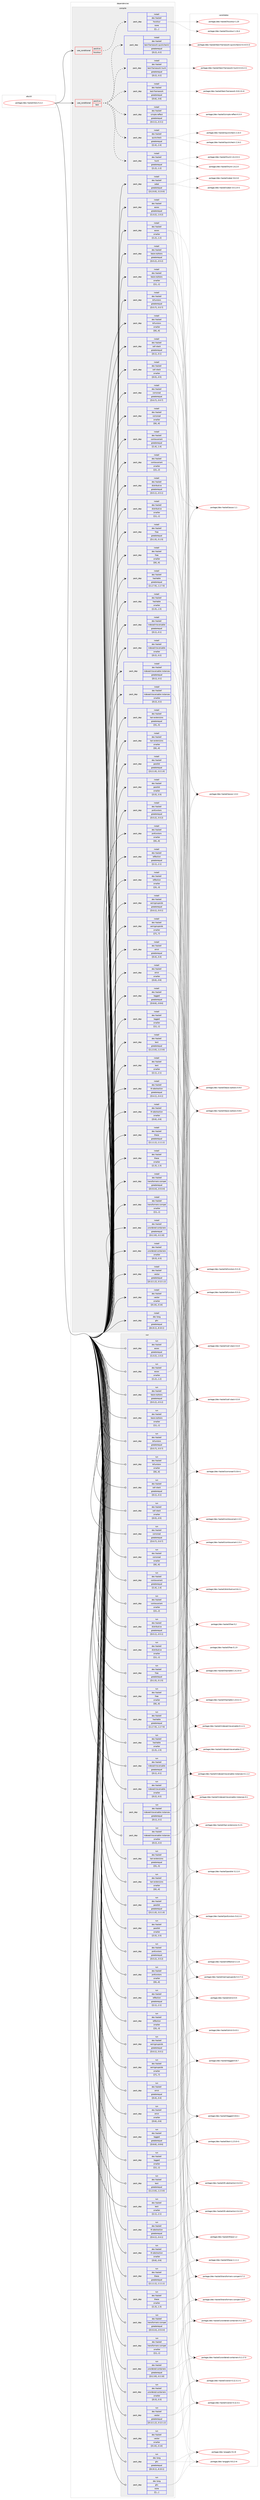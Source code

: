 digraph prolog {

# *************
# Graph options
# *************

newrank=true;
concentrate=true;
compound=true;
graph [rankdir=LR,fontname=Helvetica,fontsize=10,ranksep=1.5];#, ranksep=2.5, nodesep=0.2];
edge  [arrowhead=vee];
node  [fontname=Helvetica,fontsize=10];

# **********
# The ebuild
# **********

subgraph cluster_leftcol {
color=gray;
label=<<i>ebuild</i>>;
id [label="portage://dev-haskell/lens-5.2.2", color=red, width=4, href="../dev-haskell/lens-5.2.2.svg"];
}

# ****************
# The dependencies
# ****************

subgraph cluster_midcol {
color=gray;
label=<<i>dependencies</i>>;
subgraph cluster_compile {
fillcolor="#eeeeee";
style=filled;
label=<<i>compile</i>>;
subgraph cond22469 {
dependency87181 [label=<<TABLE BORDER="0" CELLBORDER="1" CELLSPACING="0" CELLPADDING="4"><TR><TD ROWSPAN="3" CELLPADDING="10">use_conditional</TD></TR><TR><TD>positive</TD></TR><TR><TD>hscolour</TD></TR></TABLE>>, shape=none, color=red];
subgraph pack63685 {
dependency87220 [label=<<TABLE BORDER="0" CELLBORDER="1" CELLSPACING="0" CELLPADDING="4" WIDTH="220"><TR><TD ROWSPAN="6" CELLPADDING="30">pack_dep</TD></TR><TR><TD WIDTH="110">install</TD></TR><TR><TD>dev-haskell</TD></TR><TR><TD>hscolour</TD></TR><TR><TD>none</TD></TR><TR><TD>[[],,,,]</TD></TR></TABLE>>, shape=none, color=blue];
}
dependency87181:e -> dependency87220:w [weight=20,style="dashed",arrowhead="vee"];
}
id:e -> dependency87181:w [weight=20,style="solid",arrowhead="vee"];
subgraph cond22472 {
dependency87223 [label=<<TABLE BORDER="0" CELLBORDER="1" CELLSPACING="0" CELLPADDING="4"><TR><TD ROWSPAN="3" CELLPADDING="10">use_conditional</TD></TR><TR><TD>positive</TD></TR><TR><TD>test</TD></TR></TABLE>>, shape=none, color=red];
subgraph pack63690 {
dependency87225 [label=<<TABLE BORDER="0" CELLBORDER="1" CELLSPACING="0" CELLPADDING="4" WIDTH="220"><TR><TD ROWSPAN="6" CELLPADDING="30">pack_dep</TD></TR><TR><TD WIDTH="110">install</TD></TR><TR><TD>dev-haskell</TD></TR><TR><TD>hunit</TD></TR><TR><TD>greaterequal</TD></TR><TR><TD>[[1,2],,,1.2]</TD></TR></TABLE>>, shape=none, color=blue];
}
dependency87223:e -> dependency87225:w [weight=20,style="dashed",arrowhead="vee"];
subgraph pack63693 {
dependency87242 [label=<<TABLE BORDER="0" CELLBORDER="1" CELLSPACING="0" CELLPADDING="4" WIDTH="220"><TR><TD ROWSPAN="6" CELLPADDING="30">pack_dep</TD></TR><TR><TD WIDTH="110">install</TD></TR><TR><TD>dev-haskell</TD></TR><TR><TD>quickcheck</TD></TR><TR><TD>greaterequal</TD></TR><TR><TD>[[2,4],,,2.4]</TD></TR></TABLE>>, shape=none, color=blue];
}
dependency87223:e -> dependency87242:w [weight=20,style="dashed",arrowhead="vee"];
subgraph pack63725 {
dependency87262 [label=<<TABLE BORDER="0" CELLBORDER="1" CELLSPACING="0" CELLPADDING="4" WIDTH="220"><TR><TD ROWSPAN="6" CELLPADDING="30">pack_dep</TD></TR><TR><TD WIDTH="110">install</TD></TR><TR><TD>dev-haskell</TD></TR><TR><TD>simple-reflect</TD></TR><TR><TD>greaterequal</TD></TR><TR><TD>[[0,3,1],,,0.3.1]</TD></TR></TABLE>>, shape=none, color=blue];
}
dependency87223:e -> dependency87262:w [weight=20,style="dashed",arrowhead="vee"];
subgraph pack63727 {
dependency87284 [label=<<TABLE BORDER="0" CELLBORDER="1" CELLSPACING="0" CELLPADDING="4" WIDTH="220"><TR><TD ROWSPAN="6" CELLPADDING="30">pack_dep</TD></TR><TR><TD WIDTH="110">install</TD></TR><TR><TD>dev-haskell</TD></TR><TR><TD>test-framework</TD></TR><TR><TD>greaterequal</TD></TR><TR><TD>[[0,6],,,0.6]</TD></TR></TABLE>>, shape=none, color=blue];
}
dependency87223:e -> dependency87284:w [weight=20,style="dashed",arrowhead="vee"];
subgraph pack63764 {
dependency87306 [label=<<TABLE BORDER="0" CELLBORDER="1" CELLSPACING="0" CELLPADDING="4" WIDTH="220"><TR><TD ROWSPAN="6" CELLPADDING="30">pack_dep</TD></TR><TR><TD WIDTH="110">install</TD></TR><TR><TD>dev-haskell</TD></TR><TR><TD>test-framework-hunit</TD></TR><TR><TD>greaterequal</TD></TR><TR><TD>[[0,2],,,0.2]</TD></TR></TABLE>>, shape=none, color=blue];
}
dependency87223:e -> dependency87306:w [weight=20,style="dashed",arrowhead="vee"];
subgraph pack63786 {
dependency87330 [label=<<TABLE BORDER="0" CELLBORDER="1" CELLSPACING="0" CELLPADDING="4" WIDTH="220"><TR><TD ROWSPAN="6" CELLPADDING="30">pack_dep</TD></TR><TR><TD WIDTH="110">install</TD></TR><TR><TD>dev-haskell</TD></TR><TR><TD>test-framework-quickcheck2</TD></TR><TR><TD>greaterequal</TD></TR><TR><TD>[[0,2],,,0.2]</TD></TR></TABLE>>, shape=none, color=blue];
}
dependency87223:e -> dependency87330:w [weight=20,style="dashed",arrowhead="vee"];
}
id:e -> dependency87223:w [weight=20,style="solid",arrowhead="vee"];
subgraph pack63873 {
dependency87550 [label=<<TABLE BORDER="0" CELLBORDER="1" CELLSPACING="0" CELLPADDING="4" WIDTH="220"><TR><TD ROWSPAN="6" CELLPADDING="30">pack_dep</TD></TR><TR><TD WIDTH="110">install</TD></TR><TR><TD>dev-haskell</TD></TR><TR><TD>assoc</TD></TR><TR><TD>greaterequal</TD></TR><TR><TD>[[1,0,2],,,1.0.2]</TD></TR></TABLE>>, shape=none, color=blue];
}
id:e -> dependency87550:w [weight=20,style="solid",arrowhead="vee"];
subgraph pack63989 {
dependency87566 [label=<<TABLE BORDER="0" CELLBORDER="1" CELLSPACING="0" CELLPADDING="4" WIDTH="220"><TR><TD ROWSPAN="6" CELLPADDING="30">pack_dep</TD></TR><TR><TD WIDTH="110">install</TD></TR><TR><TD>dev-haskell</TD></TR><TR><TD>assoc</TD></TR><TR><TD>smaller</TD></TR><TR><TD>[[1,2],,,1.2]</TD></TR></TABLE>>, shape=none, color=blue];
}
id:e -> dependency87566:w [weight=20,style="solid",arrowhead="vee"];
subgraph pack64006 {
dependency87603 [label=<<TABLE BORDER="0" CELLBORDER="1" CELLSPACING="0" CELLPADDING="4" WIDTH="220"><TR><TD ROWSPAN="6" CELLPADDING="30">pack_dep</TD></TR><TR><TD WIDTH="110">install</TD></TR><TR><TD>dev-haskell</TD></TR><TR><TD>base-orphans</TD></TR><TR><TD>greaterequal</TD></TR><TR><TD>[[0,5,2],,,0.5.2]</TD></TR></TABLE>>, shape=none, color=blue];
}
id:e -> dependency87603:w [weight=20,style="solid",arrowhead="vee"];
subgraph pack64039 {
dependency87607 [label=<<TABLE BORDER="0" CELLBORDER="1" CELLSPACING="0" CELLPADDING="4" WIDTH="220"><TR><TD ROWSPAN="6" CELLPADDING="30">pack_dep</TD></TR><TR><TD WIDTH="110">install</TD></TR><TR><TD>dev-haskell</TD></TR><TR><TD>base-orphans</TD></TR><TR><TD>smaller</TD></TR><TR><TD>[[1],,,1]</TD></TR></TABLE>>, shape=none, color=blue];
}
id:e -> dependency87607:w [weight=20,style="solid",arrowhead="vee"];
subgraph pack64053 {
dependency87702 [label=<<TABLE BORDER="0" CELLBORDER="1" CELLSPACING="0" CELLPADDING="4" WIDTH="220"><TR><TD ROWSPAN="6" CELLPADDING="30">pack_dep</TD></TR><TR><TD WIDTH="110">install</TD></TR><TR><TD>dev-haskell</TD></TR><TR><TD>bifunctors</TD></TR><TR><TD>greaterequal</TD></TR><TR><TD>[[5,5,7],,,5.5.7]</TD></TR></TABLE>>, shape=none, color=blue];
}
id:e -> dependency87702:w [weight=20,style="solid",arrowhead="vee"];
subgraph pack64116 {
dependency87716 [label=<<TABLE BORDER="0" CELLBORDER="1" CELLSPACING="0" CELLPADDING="4" WIDTH="220"><TR><TD ROWSPAN="6" CELLPADDING="30">pack_dep</TD></TR><TR><TD WIDTH="110">install</TD></TR><TR><TD>dev-haskell</TD></TR><TR><TD>bifunctors</TD></TR><TR><TD>smaller</TD></TR><TR><TD>[[6],,,6]</TD></TR></TABLE>>, shape=none, color=blue];
}
id:e -> dependency87716:w [weight=20,style="solid",arrowhead="vee"];
subgraph pack64186 {
dependency87788 [label=<<TABLE BORDER="0" CELLBORDER="1" CELLSPACING="0" CELLPADDING="4" WIDTH="220"><TR><TD ROWSPAN="6" CELLPADDING="30">pack_dep</TD></TR><TR><TD WIDTH="110">install</TD></TR><TR><TD>dev-haskell</TD></TR><TR><TD>cabal</TD></TR><TR><TD>greaterequal</TD></TR><TR><TD>[[3,2,0,0],,,3.2.0.0]</TD></TR></TABLE>>, shape=none, color=blue];
}
id:e -> dependency87788:w [weight=20,style="solid",arrowhead="vee"];
subgraph pack64201 {
dependency87805 [label=<<TABLE BORDER="0" CELLBORDER="1" CELLSPACING="0" CELLPADDING="4" WIDTH="220"><TR><TD ROWSPAN="6" CELLPADDING="30">pack_dep</TD></TR><TR><TD WIDTH="110">install</TD></TR><TR><TD>dev-haskell</TD></TR><TR><TD>call-stack</TD></TR><TR><TD>greaterequal</TD></TR><TR><TD>[[0,1],,,0.1]</TD></TR></TABLE>>, shape=none, color=blue];
}
id:e -> dependency87805:w [weight=20,style="solid",arrowhead="vee"];
subgraph pack64235 {
dependency87844 [label=<<TABLE BORDER="0" CELLBORDER="1" CELLSPACING="0" CELLPADDING="4" WIDTH="220"><TR><TD ROWSPAN="6" CELLPADDING="30">pack_dep</TD></TR><TR><TD WIDTH="110">install</TD></TR><TR><TD>dev-haskell</TD></TR><TR><TD>call-stack</TD></TR><TR><TD>smaller</TD></TR><TR><TD>[[0,5],,,0.5]</TD></TR></TABLE>>, shape=none, color=blue];
}
id:e -> dependency87844:w [weight=20,style="solid",arrowhead="vee"];
subgraph pack64253 {
dependency87847 [label=<<TABLE BORDER="0" CELLBORDER="1" CELLSPACING="0" CELLPADDING="4" WIDTH="220"><TR><TD ROWSPAN="6" CELLPADDING="30">pack_dep</TD></TR><TR><TD WIDTH="110">install</TD></TR><TR><TD>dev-haskell</TD></TR><TR><TD>comonad</TD></TR><TR><TD>greaterequal</TD></TR><TR><TD>[[5,0,7],,,5.0.7]</TD></TR></TABLE>>, shape=none, color=blue];
}
id:e -> dependency87847:w [weight=20,style="solid",arrowhead="vee"];
subgraph pack64255 {
dependency87851 [label=<<TABLE BORDER="0" CELLBORDER="1" CELLSPACING="0" CELLPADDING="4" WIDTH="220"><TR><TD ROWSPAN="6" CELLPADDING="30">pack_dep</TD></TR><TR><TD WIDTH="110">install</TD></TR><TR><TD>dev-haskell</TD></TR><TR><TD>comonad</TD></TR><TR><TD>smaller</TD></TR><TR><TD>[[6],,,6]</TD></TR></TABLE>>, shape=none, color=blue];
}
id:e -> dependency87851:w [weight=20,style="solid",arrowhead="vee"];
subgraph pack64257 {
dependency87868 [label=<<TABLE BORDER="0" CELLBORDER="1" CELLSPACING="0" CELLPADDING="4" WIDTH="220"><TR><TD ROWSPAN="6" CELLPADDING="30">pack_dep</TD></TR><TR><TD WIDTH="110">install</TD></TR><TR><TD>dev-haskell</TD></TR><TR><TD>contravariant</TD></TR><TR><TD>greaterequal</TD></TR><TR><TD>[[1,4],,,1.4]</TD></TR></TABLE>>, shape=none, color=blue];
}
id:e -> dependency87868:w [weight=20,style="solid",arrowhead="vee"];
subgraph pack64271 {
dependency87873 [label=<<TABLE BORDER="0" CELLBORDER="1" CELLSPACING="0" CELLPADDING="4" WIDTH="220"><TR><TD ROWSPAN="6" CELLPADDING="30">pack_dep</TD></TR><TR><TD WIDTH="110">install</TD></TR><TR><TD>dev-haskell</TD></TR><TR><TD>contravariant</TD></TR><TR><TD>smaller</TD></TR><TR><TD>[[2],,,2]</TD></TR></TABLE>>, shape=none, color=blue];
}
id:e -> dependency87873:w [weight=20,style="solid",arrowhead="vee"];
subgraph pack64276 {
dependency87878 [label=<<TABLE BORDER="0" CELLBORDER="1" CELLSPACING="0" CELLPADDING="4" WIDTH="220"><TR><TD ROWSPAN="6" CELLPADDING="30">pack_dep</TD></TR><TR><TD WIDTH="110">install</TD></TR><TR><TD>dev-haskell</TD></TR><TR><TD>distributive</TD></TR><TR><TD>greaterequal</TD></TR><TR><TD>[[0,5,1],,,0.5.1]</TD></TR></TABLE>>, shape=none, color=blue];
}
id:e -> dependency87878:w [weight=20,style="solid",arrowhead="vee"];
subgraph pack64293 {
dependency87941 [label=<<TABLE BORDER="0" CELLBORDER="1" CELLSPACING="0" CELLPADDING="4" WIDTH="220"><TR><TD ROWSPAN="6" CELLPADDING="30">pack_dep</TD></TR><TR><TD WIDTH="110">install</TD></TR><TR><TD>dev-haskell</TD></TR><TR><TD>distributive</TD></TR><TR><TD>smaller</TD></TR><TR><TD>[[1],,,1]</TD></TR></TABLE>>, shape=none, color=blue];
}
id:e -> dependency87941:w [weight=20,style="solid",arrowhead="vee"];
subgraph pack64346 {
dependency87964 [label=<<TABLE BORDER="0" CELLBORDER="1" CELLSPACING="0" CELLPADDING="4" WIDTH="220"><TR><TD ROWSPAN="6" CELLPADDING="30">pack_dep</TD></TR><TR><TD WIDTH="110">install</TD></TR><TR><TD>dev-haskell</TD></TR><TR><TD>free</TD></TR><TR><TD>greaterequal</TD></TR><TR><TD>[[5,1,5],,,5.1.5]</TD></TR></TABLE>>, shape=none, color=blue];
}
id:e -> dependency87964:w [weight=20,style="solid",arrowhead="vee"];
subgraph pack64368 {
dependency87969 [label=<<TABLE BORDER="0" CELLBORDER="1" CELLSPACING="0" CELLPADDING="4" WIDTH="220"><TR><TD ROWSPAN="6" CELLPADDING="30">pack_dep</TD></TR><TR><TD WIDTH="110">install</TD></TR><TR><TD>dev-haskell</TD></TR><TR><TD>free</TD></TR><TR><TD>smaller</TD></TR><TR><TD>[[6],,,6]</TD></TR></TABLE>>, shape=none, color=blue];
}
id:e -> dependency87969:w [weight=20,style="solid",arrowhead="vee"];
subgraph pack64386 {
dependency88001 [label=<<TABLE BORDER="0" CELLBORDER="1" CELLSPACING="0" CELLPADDING="4" WIDTH="220"><TR><TD ROWSPAN="6" CELLPADDING="30">pack_dep</TD></TR><TR><TD WIDTH="110">install</TD></TR><TR><TD>dev-haskell</TD></TR><TR><TD>hashable</TD></TR><TR><TD>greaterequal</TD></TR><TR><TD>[[1,2,7,0],,,1.2.7.0]</TD></TR></TABLE>>, shape=none, color=blue];
}
id:e -> dependency88001:w [weight=20,style="solid",arrowhead="vee"];
subgraph pack64401 {
dependency88028 [label=<<TABLE BORDER="0" CELLBORDER="1" CELLSPACING="0" CELLPADDING="4" WIDTH="220"><TR><TD ROWSPAN="6" CELLPADDING="30">pack_dep</TD></TR><TR><TD WIDTH="110">install</TD></TR><TR><TD>dev-haskell</TD></TR><TR><TD>hashable</TD></TR><TR><TD>smaller</TD></TR><TR><TD>[[1,5],,,1.5]</TD></TR></TABLE>>, shape=none, color=blue];
}
id:e -> dependency88028:w [weight=20,style="solid",arrowhead="vee"];
subgraph pack64418 {
dependency88061 [label=<<TABLE BORDER="0" CELLBORDER="1" CELLSPACING="0" CELLPADDING="4" WIDTH="220"><TR><TD ROWSPAN="6" CELLPADDING="30">pack_dep</TD></TR><TR><TD WIDTH="110">install</TD></TR><TR><TD>dev-haskell</TD></TR><TR><TD>indexed-traversable</TD></TR><TR><TD>greaterequal</TD></TR><TR><TD>[[0,1],,,0.1]</TD></TR></TABLE>>, shape=none, color=blue];
}
id:e -> dependency88061:w [weight=20,style="solid",arrowhead="vee"];
subgraph pack64466 {
dependency88099 [label=<<TABLE BORDER="0" CELLBORDER="1" CELLSPACING="0" CELLPADDING="4" WIDTH="220"><TR><TD ROWSPAN="6" CELLPADDING="30">pack_dep</TD></TR><TR><TD WIDTH="110">install</TD></TR><TR><TD>dev-haskell</TD></TR><TR><TD>indexed-traversable</TD></TR><TR><TD>smaller</TD></TR><TR><TD>[[0,2],,,0.2]</TD></TR></TABLE>>, shape=none, color=blue];
}
id:e -> dependency88099:w [weight=20,style="solid",arrowhead="vee"];
subgraph pack64484 {
dependency88133 [label=<<TABLE BORDER="0" CELLBORDER="1" CELLSPACING="0" CELLPADDING="4" WIDTH="220"><TR><TD ROWSPAN="6" CELLPADDING="30">pack_dep</TD></TR><TR><TD WIDTH="110">install</TD></TR><TR><TD>dev-haskell</TD></TR><TR><TD>indexed-traversable-instances</TD></TR><TR><TD>greaterequal</TD></TR><TR><TD>[[0,1],,,0.1]</TD></TR></TABLE>>, shape=none, color=blue];
}
id:e -> dependency88133:w [weight=20,style="solid",arrowhead="vee"];
subgraph pack64526 {
dependency88165 [label=<<TABLE BORDER="0" CELLBORDER="1" CELLSPACING="0" CELLPADDING="4" WIDTH="220"><TR><TD ROWSPAN="6" CELLPADDING="30">pack_dep</TD></TR><TR><TD WIDTH="110">install</TD></TR><TR><TD>dev-haskell</TD></TR><TR><TD>indexed-traversable-instances</TD></TR><TR><TD>smaller</TD></TR><TR><TD>[[0,2],,,0.2]</TD></TR></TABLE>>, shape=none, color=blue];
}
id:e -> dependency88165:w [weight=20,style="solid",arrowhead="vee"];
subgraph pack64547 {
dependency88183 [label=<<TABLE BORDER="0" CELLBORDER="1" CELLSPACING="0" CELLPADDING="4" WIDTH="220"><TR><TD ROWSPAN="6" CELLPADDING="30">pack_dep</TD></TR><TR><TD WIDTH="110">install</TD></TR><TR><TD>dev-haskell</TD></TR><TR><TD>kan-extensions</TD></TR><TR><TD>greaterequal</TD></TR><TR><TD>[[5],,,5]</TD></TR></TABLE>>, shape=none, color=blue];
}
id:e -> dependency88183:w [weight=20,style="solid",arrowhead="vee"];
subgraph pack64560 {
dependency88187 [label=<<TABLE BORDER="0" CELLBORDER="1" CELLSPACING="0" CELLPADDING="4" WIDTH="220"><TR><TD ROWSPAN="6" CELLPADDING="30">pack_dep</TD></TR><TR><TD WIDTH="110">install</TD></TR><TR><TD>dev-haskell</TD></TR><TR><TD>kan-extensions</TD></TR><TR><TD>smaller</TD></TR><TR><TD>[[6],,,6]</TD></TR></TABLE>>, shape=none, color=blue];
}
id:e -> dependency88187:w [weight=20,style="solid",arrowhead="vee"];
subgraph pack64564 {
dependency88259 [label=<<TABLE BORDER="0" CELLBORDER="1" CELLSPACING="0" CELLPADDING="4" WIDTH="220"><TR><TD ROWSPAN="6" CELLPADDING="30">pack_dep</TD></TR><TR><TD WIDTH="110">install</TD></TR><TR><TD>dev-haskell</TD></TR><TR><TD>parallel</TD></TR><TR><TD>greaterequal</TD></TR><TR><TD>[[3,2,1,0],,,3.2.1.0]</TD></TR></TABLE>>, shape=none, color=blue];
}
id:e -> dependency88259:w [weight=20,style="solid",arrowhead="vee"];
subgraph pack64642 {
dependency88312 [label=<<TABLE BORDER="0" CELLBORDER="1" CELLSPACING="0" CELLPADDING="4" WIDTH="220"><TR><TD ROWSPAN="6" CELLPADDING="30">pack_dep</TD></TR><TR><TD WIDTH="110">install</TD></TR><TR><TD>dev-haskell</TD></TR><TR><TD>parallel</TD></TR><TR><TD>smaller</TD></TR><TR><TD>[[3,3],,,3.3]</TD></TR></TABLE>>, shape=none, color=blue];
}
id:e -> dependency88312:w [weight=20,style="solid",arrowhead="vee"];
subgraph pack64694 {
dependency88336 [label=<<TABLE BORDER="0" CELLBORDER="1" CELLSPACING="0" CELLPADDING="4" WIDTH="220"><TR><TD ROWSPAN="6" CELLPADDING="30">pack_dep</TD></TR><TR><TD WIDTH="110">install</TD></TR><TR><TD>dev-haskell</TD></TR><TR><TD>profunctors</TD></TR><TR><TD>greaterequal</TD></TR><TR><TD>[[5,5,2],,,5.5.2]</TD></TR></TABLE>>, shape=none, color=blue];
}
id:e -> dependency88336:w [weight=20,style="solid",arrowhead="vee"];
subgraph pack64698 {
dependency88339 [label=<<TABLE BORDER="0" CELLBORDER="1" CELLSPACING="0" CELLPADDING="4" WIDTH="220"><TR><TD ROWSPAN="6" CELLPADDING="30">pack_dep</TD></TR><TR><TD WIDTH="110">install</TD></TR><TR><TD>dev-haskell</TD></TR><TR><TD>profunctors</TD></TR><TR><TD>smaller</TD></TR><TR><TD>[[6],,,6]</TD></TR></TABLE>>, shape=none, color=blue];
}
id:e -> dependency88339:w [weight=20,style="solid",arrowhead="vee"];
subgraph pack64723 {
dependency88361 [label=<<TABLE BORDER="0" CELLBORDER="1" CELLSPACING="0" CELLPADDING="4" WIDTH="220"><TR><TD ROWSPAN="6" CELLPADDING="30">pack_dep</TD></TR><TR><TD WIDTH="110">install</TD></TR><TR><TD>dev-haskell</TD></TR><TR><TD>reflection</TD></TR><TR><TD>greaterequal</TD></TR><TR><TD>[[2,1],,,2.1]</TD></TR></TABLE>>, shape=none, color=blue];
}
id:e -> dependency88361:w [weight=20,style="solid",arrowhead="vee"];
subgraph pack64742 {
dependency88384 [label=<<TABLE BORDER="0" CELLBORDER="1" CELLSPACING="0" CELLPADDING="4" WIDTH="220"><TR><TD ROWSPAN="6" CELLPADDING="30">pack_dep</TD></TR><TR><TD WIDTH="110">install</TD></TR><TR><TD>dev-haskell</TD></TR><TR><TD>reflection</TD></TR><TR><TD>smaller</TD></TR><TR><TD>[[3],,,3]</TD></TR></TABLE>>, shape=none, color=blue];
}
id:e -> dependency88384:w [weight=20,style="solid",arrowhead="vee"];
subgraph pack64778 {
dependency88441 [label=<<TABLE BORDER="0" CELLBORDER="1" CELLSPACING="0" CELLPADDING="4" WIDTH="220"><TR><TD ROWSPAN="6" CELLPADDING="30">pack_dep</TD></TR><TR><TD WIDTH="110">install</TD></TR><TR><TD>dev-haskell</TD></TR><TR><TD>semigroupoids</TD></TR><TR><TD>greaterequal</TD></TR><TR><TD>[[5,0,1],,,5.0.1]</TD></TR></TABLE>>, shape=none, color=blue];
}
id:e -> dependency88441:w [weight=20,style="solid",arrowhead="vee"];
subgraph pack64810 {
dependency88464 [label=<<TABLE BORDER="0" CELLBORDER="1" CELLSPACING="0" CELLPADDING="4" WIDTH="220"><TR><TD ROWSPAN="6" CELLPADDING="30">pack_dep</TD></TR><TR><TD WIDTH="110">install</TD></TR><TR><TD>dev-haskell</TD></TR><TR><TD>semigroupoids</TD></TR><TR><TD>smaller</TD></TR><TR><TD>[[7],,,7]</TD></TR></TABLE>>, shape=none, color=blue];
}
id:e -> dependency88464:w [weight=20,style="solid",arrowhead="vee"];
subgraph pack64847 {
dependency88537 [label=<<TABLE BORDER="0" CELLBORDER="1" CELLSPACING="0" CELLPADDING="4" WIDTH="220"><TR><TD ROWSPAN="6" CELLPADDING="30">pack_dep</TD></TR><TR><TD WIDTH="110">install</TD></TR><TR><TD>dev-haskell</TD></TR><TR><TD>strict</TD></TR><TR><TD>greaterequal</TD></TR><TR><TD>[[0,4],,,0.4]</TD></TR></TABLE>>, shape=none, color=blue];
}
id:e -> dependency88537:w [weight=20,style="solid",arrowhead="vee"];
subgraph pack64886 {
dependency88561 [label=<<TABLE BORDER="0" CELLBORDER="1" CELLSPACING="0" CELLPADDING="4" WIDTH="220"><TR><TD ROWSPAN="6" CELLPADDING="30">pack_dep</TD></TR><TR><TD WIDTH="110">install</TD></TR><TR><TD>dev-haskell</TD></TR><TR><TD>strict</TD></TR><TR><TD>smaller</TD></TR><TR><TD>[[0,6],,,0.6]</TD></TR></TABLE>>, shape=none, color=blue];
}
id:e -> dependency88561:w [weight=20,style="solid",arrowhead="vee"];
subgraph pack64929 {
dependency88650 [label=<<TABLE BORDER="0" CELLBORDER="1" CELLSPACING="0" CELLPADDING="4" WIDTH="220"><TR><TD ROWSPAN="6" CELLPADDING="30">pack_dep</TD></TR><TR><TD WIDTH="110">install</TD></TR><TR><TD>dev-haskell</TD></TR><TR><TD>tagged</TD></TR><TR><TD>greaterequal</TD></TR><TR><TD>[[0,8,6],,,0.8.6]</TD></TR></TABLE>>, shape=none, color=blue];
}
id:e -> dependency88650:w [weight=20,style="solid",arrowhead="vee"];
subgraph pack64990 {
dependency88689 [label=<<TABLE BORDER="0" CELLBORDER="1" CELLSPACING="0" CELLPADDING="4" WIDTH="220"><TR><TD ROWSPAN="6" CELLPADDING="30">pack_dep</TD></TR><TR><TD WIDTH="110">install</TD></TR><TR><TD>dev-haskell</TD></TR><TR><TD>tagged</TD></TR><TR><TD>smaller</TD></TR><TR><TD>[[1],,,1]</TD></TR></TABLE>>, shape=none, color=blue];
}
id:e -> dependency88689:w [weight=20,style="solid",arrowhead="vee"];
subgraph pack65029 {
dependency88693 [label=<<TABLE BORDER="0" CELLBORDER="1" CELLSPACING="0" CELLPADDING="4" WIDTH="220"><TR><TD ROWSPAN="6" CELLPADDING="30">pack_dep</TD></TR><TR><TD WIDTH="110">install</TD></TR><TR><TD>dev-haskell</TD></TR><TR><TD>text</TD></TR><TR><TD>greaterequal</TD></TR><TR><TD>[[1,2,3,0],,,1.2.3.0]</TD></TR></TABLE>>, shape=none, color=blue];
}
id:e -> dependency88693:w [weight=20,style="solid",arrowhead="vee"];
subgraph pack65042 {
dependency88725 [label=<<TABLE BORDER="0" CELLBORDER="1" CELLSPACING="0" CELLPADDING="4" WIDTH="220"><TR><TD ROWSPAN="6" CELLPADDING="30">pack_dep</TD></TR><TR><TD WIDTH="110">install</TD></TR><TR><TD>dev-haskell</TD></TR><TR><TD>text</TD></TR><TR><TD>smaller</TD></TR><TR><TD>[[2,1],,,2.1]</TD></TR></TABLE>>, shape=none, color=blue];
}
id:e -> dependency88725:w [weight=20,style="solid",arrowhead="vee"];
subgraph pack65072 {
dependency88745 [label=<<TABLE BORDER="0" CELLBORDER="1" CELLSPACING="0" CELLPADDING="4" WIDTH="220"><TR><TD ROWSPAN="6" CELLPADDING="30">pack_dep</TD></TR><TR><TD WIDTH="110">install</TD></TR><TR><TD>dev-haskell</TD></TR><TR><TD>th-abstraction</TD></TR><TR><TD>greaterequal</TD></TR><TR><TD>[[0,4,1],,,0.4.1]</TD></TR></TABLE>>, shape=none, color=blue];
}
id:e -> dependency88745:w [weight=20,style="solid",arrowhead="vee"];
subgraph pack65093 {
dependency88792 [label=<<TABLE BORDER="0" CELLBORDER="1" CELLSPACING="0" CELLPADDING="4" WIDTH="220"><TR><TD ROWSPAN="6" CELLPADDING="30">pack_dep</TD></TR><TR><TD WIDTH="110">install</TD></TR><TR><TD>dev-haskell</TD></TR><TR><TD>th-abstraction</TD></TR><TR><TD>smaller</TD></TR><TR><TD>[[0,6],,,0.6]</TD></TR></TABLE>>, shape=none, color=blue];
}
id:e -> dependency88792:w [weight=20,style="solid",arrowhead="vee"];
subgraph pack65184 {
dependency88874 [label=<<TABLE BORDER="0" CELLBORDER="1" CELLSPACING="0" CELLPADDING="4" WIDTH="220"><TR><TD ROWSPAN="6" CELLPADDING="30">pack_dep</TD></TR><TR><TD WIDTH="110">install</TD></TR><TR><TD>dev-haskell</TD></TR><TR><TD>these</TD></TR><TR><TD>greaterequal</TD></TR><TR><TD>[[1,1,1,1],,,1.1.1.1]</TD></TR></TABLE>>, shape=none, color=blue];
}
id:e -> dependency88874:w [weight=20,style="solid",arrowhead="vee"];
subgraph pack65206 {
dependency88907 [label=<<TABLE BORDER="0" CELLBORDER="1" CELLSPACING="0" CELLPADDING="4" WIDTH="220"><TR><TD ROWSPAN="6" CELLPADDING="30">pack_dep</TD></TR><TR><TD WIDTH="110">install</TD></TR><TR><TD>dev-haskell</TD></TR><TR><TD>these</TD></TR><TR><TD>smaller</TD></TR><TR><TD>[[1,3],,,1.3]</TD></TR></TABLE>>, shape=none, color=blue];
}
id:e -> dependency88907:w [weight=20,style="solid",arrowhead="vee"];
subgraph pack65272 {
dependency88969 [label=<<TABLE BORDER="0" CELLBORDER="1" CELLSPACING="0" CELLPADDING="4" WIDTH="220"><TR><TD ROWSPAN="6" CELLPADDING="30">pack_dep</TD></TR><TR><TD WIDTH="110">install</TD></TR><TR><TD>dev-haskell</TD></TR><TR><TD>transformers-compat</TD></TR><TR><TD>greaterequal</TD></TR><TR><TD>[[0,5,0,4],,,0.5.0.4]</TD></TR></TABLE>>, shape=none, color=blue];
}
id:e -> dependency88969:w [weight=20,style="solid",arrowhead="vee"];
subgraph pack65335 {
dependency89042 [label=<<TABLE BORDER="0" CELLBORDER="1" CELLSPACING="0" CELLPADDING="4" WIDTH="220"><TR><TD ROWSPAN="6" CELLPADDING="30">pack_dep</TD></TR><TR><TD WIDTH="110">install</TD></TR><TR><TD>dev-haskell</TD></TR><TR><TD>transformers-compat</TD></TR><TR><TD>smaller</TD></TR><TR><TD>[[1],,,1]</TD></TR></TABLE>>, shape=none, color=blue];
}
id:e -> dependency89042:w [weight=20,style="solid",arrowhead="vee"];
subgraph pack65339 {
dependency89082 [label=<<TABLE BORDER="0" CELLBORDER="1" CELLSPACING="0" CELLPADDING="4" WIDTH="220"><TR><TD ROWSPAN="6" CELLPADDING="30">pack_dep</TD></TR><TR><TD WIDTH="110">install</TD></TR><TR><TD>dev-haskell</TD></TR><TR><TD>unordered-containers</TD></TR><TR><TD>greaterequal</TD></TR><TR><TD>[[0,2,10],,,0.2.10]</TD></TR></TABLE>>, shape=none, color=blue];
}
id:e -> dependency89082:w [weight=20,style="solid",arrowhead="vee"];
subgraph pack65376 {
dependency89100 [label=<<TABLE BORDER="0" CELLBORDER="1" CELLSPACING="0" CELLPADDING="4" WIDTH="220"><TR><TD ROWSPAN="6" CELLPADDING="30">pack_dep</TD></TR><TR><TD WIDTH="110">install</TD></TR><TR><TD>dev-haskell</TD></TR><TR><TD>unordered-containers</TD></TR><TR><TD>smaller</TD></TR><TR><TD>[[0,3],,,0.3]</TD></TR></TABLE>>, shape=none, color=blue];
}
id:e -> dependency89100:w [weight=20,style="solid",arrowhead="vee"];
subgraph pack65394 {
dependency89157 [label=<<TABLE BORDER="0" CELLBORDER="1" CELLSPACING="0" CELLPADDING="4" WIDTH="220"><TR><TD ROWSPAN="6" CELLPADDING="30">pack_dep</TD></TR><TR><TD WIDTH="110">install</TD></TR><TR><TD>dev-haskell</TD></TR><TR><TD>vector</TD></TR><TR><TD>greaterequal</TD></TR><TR><TD>[[0,12,1,2],,,0.12.1.2]</TD></TR></TABLE>>, shape=none, color=blue];
}
id:e -> dependency89157:w [weight=20,style="solid",arrowhead="vee"];
subgraph pack65441 {
dependency89196 [label=<<TABLE BORDER="0" CELLBORDER="1" CELLSPACING="0" CELLPADDING="4" WIDTH="220"><TR><TD ROWSPAN="6" CELLPADDING="30">pack_dep</TD></TR><TR><TD WIDTH="110">install</TD></TR><TR><TD>dev-haskell</TD></TR><TR><TD>vector</TD></TR><TR><TD>smaller</TD></TR><TR><TD>[[0,14],,,0.14]</TD></TR></TABLE>>, shape=none, color=blue];
}
id:e -> dependency89196:w [weight=20,style="solid",arrowhead="vee"];
subgraph pack65477 {
dependency89218 [label=<<TABLE BORDER="0" CELLBORDER="1" CELLSPACING="0" CELLPADDING="4" WIDTH="220"><TR><TD ROWSPAN="6" CELLPADDING="30">pack_dep</TD></TR><TR><TD WIDTH="110">install</TD></TR><TR><TD>dev-lang</TD></TR><TR><TD>ghc</TD></TR><TR><TD>greaterequal</TD></TR><TR><TD>[[8,10,1],,,8.10.1]</TD></TR></TABLE>>, shape=none, color=blue];
}
id:e -> dependency89218:w [weight=20,style="solid",arrowhead="vee"];
}
subgraph cluster_compileandrun {
fillcolor="#eeeeee";
style=filled;
label=<<i>compile and run</i>>;
}
subgraph cluster_run {
fillcolor="#eeeeee";
style=filled;
label=<<i>run</i>>;
subgraph pack65492 {
dependency89221 [label=<<TABLE BORDER="0" CELLBORDER="1" CELLSPACING="0" CELLPADDING="4" WIDTH="220"><TR><TD ROWSPAN="6" CELLPADDING="30">pack_dep</TD></TR><TR><TD WIDTH="110">run</TD></TR><TR><TD>dev-haskell</TD></TR><TR><TD>assoc</TD></TR><TR><TD>greaterequal</TD></TR><TR><TD>[[1,0,2],,,1.0.2]</TD></TR></TABLE>>, shape=none, color=blue];
}
id:e -> dependency89221:w [weight=20,style="solid",arrowhead="odot"];
subgraph pack65529 {
dependency89272 [label=<<TABLE BORDER="0" CELLBORDER="1" CELLSPACING="0" CELLPADDING="4" WIDTH="220"><TR><TD ROWSPAN="6" CELLPADDING="30">pack_dep</TD></TR><TR><TD WIDTH="110">run</TD></TR><TR><TD>dev-haskell</TD></TR><TR><TD>assoc</TD></TR><TR><TD>smaller</TD></TR><TR><TD>[[1,2],,,1.2]</TD></TR></TABLE>>, shape=none, color=blue];
}
id:e -> dependency89272:w [weight=20,style="solid",arrowhead="odot"];
subgraph pack65559 {
dependency89291 [label=<<TABLE BORDER="0" CELLBORDER="1" CELLSPACING="0" CELLPADDING="4" WIDTH="220"><TR><TD ROWSPAN="6" CELLPADDING="30">pack_dep</TD></TR><TR><TD WIDTH="110">run</TD></TR><TR><TD>dev-haskell</TD></TR><TR><TD>base-orphans</TD></TR><TR><TD>greaterequal</TD></TR><TR><TD>[[0,5,2],,,0.5.2]</TD></TR></TABLE>>, shape=none, color=blue];
}
id:e -> dependency89291:w [weight=20,style="solid",arrowhead="odot"];
subgraph pack65618 {
dependency89394 [label=<<TABLE BORDER="0" CELLBORDER="1" CELLSPACING="0" CELLPADDING="4" WIDTH="220"><TR><TD ROWSPAN="6" CELLPADDING="30">pack_dep</TD></TR><TR><TD WIDTH="110">run</TD></TR><TR><TD>dev-haskell</TD></TR><TR><TD>base-orphans</TD></TR><TR><TD>smaller</TD></TR><TR><TD>[[1],,,1]</TD></TR></TABLE>>, shape=none, color=blue];
}
id:e -> dependency89394:w [weight=20,style="solid",arrowhead="odot"];
subgraph pack65666 {
dependency89434 [label=<<TABLE BORDER="0" CELLBORDER="1" CELLSPACING="0" CELLPADDING="4" WIDTH="220"><TR><TD ROWSPAN="6" CELLPADDING="30">pack_dep</TD></TR><TR><TD WIDTH="110">run</TD></TR><TR><TD>dev-haskell</TD></TR><TR><TD>bifunctors</TD></TR><TR><TD>greaterequal</TD></TR><TR><TD>[[5,5,7],,,5.5.7]</TD></TR></TABLE>>, shape=none, color=blue];
}
id:e -> dependency89434:w [weight=20,style="solid",arrowhead="odot"];
subgraph pack65706 {
dependency89456 [label=<<TABLE BORDER="0" CELLBORDER="1" CELLSPACING="0" CELLPADDING="4" WIDTH="220"><TR><TD ROWSPAN="6" CELLPADDING="30">pack_dep</TD></TR><TR><TD WIDTH="110">run</TD></TR><TR><TD>dev-haskell</TD></TR><TR><TD>bifunctors</TD></TR><TR><TD>smaller</TD></TR><TR><TD>[[6],,,6]</TD></TR></TABLE>>, shape=none, color=blue];
}
id:e -> dependency89456:w [weight=20,style="solid",arrowhead="odot"];
subgraph pack65709 {
dependency89504 [label=<<TABLE BORDER="0" CELLBORDER="1" CELLSPACING="0" CELLPADDING="4" WIDTH="220"><TR><TD ROWSPAN="6" CELLPADDING="30">pack_dep</TD></TR><TR><TD WIDTH="110">run</TD></TR><TR><TD>dev-haskell</TD></TR><TR><TD>call-stack</TD></TR><TR><TD>greaterequal</TD></TR><TR><TD>[[0,1],,,0.1]</TD></TR></TABLE>>, shape=none, color=blue];
}
id:e -> dependency89504:w [weight=20,style="solid",arrowhead="odot"];
subgraph pack65772 {
dependency89537 [label=<<TABLE BORDER="0" CELLBORDER="1" CELLSPACING="0" CELLPADDING="4" WIDTH="220"><TR><TD ROWSPAN="6" CELLPADDING="30">pack_dep</TD></TR><TR><TD WIDTH="110">run</TD></TR><TR><TD>dev-haskell</TD></TR><TR><TD>call-stack</TD></TR><TR><TD>smaller</TD></TR><TR><TD>[[0,5],,,0.5]</TD></TR></TABLE>>, shape=none, color=blue];
}
id:e -> dependency89537:w [weight=20,style="solid",arrowhead="odot"];
subgraph pack65784 {
dependency89540 [label=<<TABLE BORDER="0" CELLBORDER="1" CELLSPACING="0" CELLPADDING="4" WIDTH="220"><TR><TD ROWSPAN="6" CELLPADDING="30">pack_dep</TD></TR><TR><TD WIDTH="110">run</TD></TR><TR><TD>dev-haskell</TD></TR><TR><TD>comonad</TD></TR><TR><TD>greaterequal</TD></TR><TR><TD>[[5,0,7],,,5.0.7]</TD></TR></TABLE>>, shape=none, color=blue];
}
id:e -> dependency89540:w [weight=20,style="solid",arrowhead="odot"];
subgraph pack65788 {
dependency89659 [label=<<TABLE BORDER="0" CELLBORDER="1" CELLSPACING="0" CELLPADDING="4" WIDTH="220"><TR><TD ROWSPAN="6" CELLPADDING="30">pack_dep</TD></TR><TR><TD WIDTH="110">run</TD></TR><TR><TD>dev-haskell</TD></TR><TR><TD>comonad</TD></TR><TR><TD>smaller</TD></TR><TR><TD>[[6],,,6]</TD></TR></TABLE>>, shape=none, color=blue];
}
id:e -> dependency89659:w [weight=20,style="solid",arrowhead="odot"];
subgraph pack65895 {
dependency89678 [label=<<TABLE BORDER="0" CELLBORDER="1" CELLSPACING="0" CELLPADDING="4" WIDTH="220"><TR><TD ROWSPAN="6" CELLPADDING="30">pack_dep</TD></TR><TR><TD WIDTH="110">run</TD></TR><TR><TD>dev-haskell</TD></TR><TR><TD>contravariant</TD></TR><TR><TD>greaterequal</TD></TR><TR><TD>[[1,4],,,1.4]</TD></TR></TABLE>>, shape=none, color=blue];
}
id:e -> dependency89678:w [weight=20,style="solid",arrowhead="odot"];
subgraph pack65911 {
dependency89689 [label=<<TABLE BORDER="0" CELLBORDER="1" CELLSPACING="0" CELLPADDING="4" WIDTH="220"><TR><TD ROWSPAN="6" CELLPADDING="30">pack_dep</TD></TR><TR><TD WIDTH="110">run</TD></TR><TR><TD>dev-haskell</TD></TR><TR><TD>contravariant</TD></TR><TR><TD>smaller</TD></TR><TR><TD>[[2],,,2]</TD></TR></TABLE>>, shape=none, color=blue];
}
id:e -> dependency89689:w [weight=20,style="solid",arrowhead="odot"];
subgraph pack65923 {
dependency89701 [label=<<TABLE BORDER="0" CELLBORDER="1" CELLSPACING="0" CELLPADDING="4" WIDTH="220"><TR><TD ROWSPAN="6" CELLPADDING="30">pack_dep</TD></TR><TR><TD WIDTH="110">run</TD></TR><TR><TD>dev-haskell</TD></TR><TR><TD>distributive</TD></TR><TR><TD>greaterequal</TD></TR><TR><TD>[[0,5,1],,,0.5.1]</TD></TR></TABLE>>, shape=none, color=blue];
}
id:e -> dependency89701:w [weight=20,style="solid",arrowhead="odot"];
subgraph pack65927 {
dependency89787 [label=<<TABLE BORDER="0" CELLBORDER="1" CELLSPACING="0" CELLPADDING="4" WIDTH="220"><TR><TD ROWSPAN="6" CELLPADDING="30">pack_dep</TD></TR><TR><TD WIDTH="110">run</TD></TR><TR><TD>dev-haskell</TD></TR><TR><TD>distributive</TD></TR><TR><TD>smaller</TD></TR><TR><TD>[[1],,,1]</TD></TR></TABLE>>, shape=none, color=blue];
}
id:e -> dependency89787:w [weight=20,style="solid",arrowhead="odot"];
subgraph pack66083 {
dependency89874 [label=<<TABLE BORDER="0" CELLBORDER="1" CELLSPACING="0" CELLPADDING="4" WIDTH="220"><TR><TD ROWSPAN="6" CELLPADDING="30">pack_dep</TD></TR><TR><TD WIDTH="110">run</TD></TR><TR><TD>dev-haskell</TD></TR><TR><TD>free</TD></TR><TR><TD>greaterequal</TD></TR><TR><TD>[[5,1,5],,,5.1.5]</TD></TR></TABLE>>, shape=none, color=blue];
}
id:e -> dependency89874:w [weight=20,style="solid",arrowhead="odot"];
subgraph pack66123 {
dependency89932 [label=<<TABLE BORDER="0" CELLBORDER="1" CELLSPACING="0" CELLPADDING="4" WIDTH="220"><TR><TD ROWSPAN="6" CELLPADDING="30">pack_dep</TD></TR><TR><TD WIDTH="110">run</TD></TR><TR><TD>dev-haskell</TD></TR><TR><TD>free</TD></TR><TR><TD>smaller</TD></TR><TR><TD>[[6],,,6]</TD></TR></TABLE>>, shape=none, color=blue];
}
id:e -> dependency89932:w [weight=20,style="solid",arrowhead="odot"];
subgraph pack66173 {
dependency90010 [label=<<TABLE BORDER="0" CELLBORDER="1" CELLSPACING="0" CELLPADDING="4" WIDTH="220"><TR><TD ROWSPAN="6" CELLPADDING="30">pack_dep</TD></TR><TR><TD WIDTH="110">run</TD></TR><TR><TD>dev-haskell</TD></TR><TR><TD>hashable</TD></TR><TR><TD>greaterequal</TD></TR><TR><TD>[[1,2,7,0],,,1.2.7.0]</TD></TR></TABLE>>, shape=none, color=blue];
}
id:e -> dependency90010:w [weight=20,style="solid",arrowhead="odot"];
subgraph pack66229 {
dependency90051 [label=<<TABLE BORDER="0" CELLBORDER="1" CELLSPACING="0" CELLPADDING="4" WIDTH="220"><TR><TD ROWSPAN="6" CELLPADDING="30">pack_dep</TD></TR><TR><TD WIDTH="110">run</TD></TR><TR><TD>dev-haskell</TD></TR><TR><TD>hashable</TD></TR><TR><TD>smaller</TD></TR><TR><TD>[[1,5],,,1.5]</TD></TR></TABLE>>, shape=none, color=blue];
}
id:e -> dependency90051:w [weight=20,style="solid",arrowhead="odot"];
subgraph pack66250 {
dependency90055 [label=<<TABLE BORDER="0" CELLBORDER="1" CELLSPACING="0" CELLPADDING="4" WIDTH="220"><TR><TD ROWSPAN="6" CELLPADDING="30">pack_dep</TD></TR><TR><TD WIDTH="110">run</TD></TR><TR><TD>dev-haskell</TD></TR><TR><TD>indexed-traversable</TD></TR><TR><TD>greaterequal</TD></TR><TR><TD>[[0,1],,,0.1]</TD></TR></TABLE>>, shape=none, color=blue];
}
id:e -> dependency90055:w [weight=20,style="solid",arrowhead="odot"];
subgraph pack66253 {
dependency90056 [label=<<TABLE BORDER="0" CELLBORDER="1" CELLSPACING="0" CELLPADDING="4" WIDTH="220"><TR><TD ROWSPAN="6" CELLPADDING="30">pack_dep</TD></TR><TR><TD WIDTH="110">run</TD></TR><TR><TD>dev-haskell</TD></TR><TR><TD>indexed-traversable</TD></TR><TR><TD>smaller</TD></TR><TR><TD>[[0,2],,,0.2]</TD></TR></TABLE>>, shape=none, color=blue];
}
id:e -> dependency90056:w [weight=20,style="solid",arrowhead="odot"];
subgraph pack66285 {
dependency90151 [label=<<TABLE BORDER="0" CELLBORDER="1" CELLSPACING="0" CELLPADDING="4" WIDTH="220"><TR><TD ROWSPAN="6" CELLPADDING="30">pack_dep</TD></TR><TR><TD WIDTH="110">run</TD></TR><TR><TD>dev-haskell</TD></TR><TR><TD>indexed-traversable-instances</TD></TR><TR><TD>greaterequal</TD></TR><TR><TD>[[0,1],,,0.1]</TD></TR></TABLE>>, shape=none, color=blue];
}
id:e -> dependency90151:w [weight=20,style="solid",arrowhead="odot"];
subgraph pack66339 {
dependency90173 [label=<<TABLE BORDER="0" CELLBORDER="1" CELLSPACING="0" CELLPADDING="4" WIDTH="220"><TR><TD ROWSPAN="6" CELLPADDING="30">pack_dep</TD></TR><TR><TD WIDTH="110">run</TD></TR><TR><TD>dev-haskell</TD></TR><TR><TD>indexed-traversable-instances</TD></TR><TR><TD>smaller</TD></TR><TR><TD>[[0,2],,,0.2]</TD></TR></TABLE>>, shape=none, color=blue];
}
id:e -> dependency90173:w [weight=20,style="solid",arrowhead="odot"];
subgraph pack66407 {
dependency90228 [label=<<TABLE BORDER="0" CELLBORDER="1" CELLSPACING="0" CELLPADDING="4" WIDTH="220"><TR><TD ROWSPAN="6" CELLPADDING="30">pack_dep</TD></TR><TR><TD WIDTH="110">run</TD></TR><TR><TD>dev-haskell</TD></TR><TR><TD>kan-extensions</TD></TR><TR><TD>greaterequal</TD></TR><TR><TD>[[5],,,5]</TD></TR></TABLE>>, shape=none, color=blue];
}
id:e -> dependency90228:w [weight=20,style="solid",arrowhead="odot"];
subgraph pack66436 {
dependency90315 [label=<<TABLE BORDER="0" CELLBORDER="1" CELLSPACING="0" CELLPADDING="4" WIDTH="220"><TR><TD ROWSPAN="6" CELLPADDING="30">pack_dep</TD></TR><TR><TD WIDTH="110">run</TD></TR><TR><TD>dev-haskell</TD></TR><TR><TD>kan-extensions</TD></TR><TR><TD>smaller</TD></TR><TR><TD>[[6],,,6]</TD></TR></TABLE>>, shape=none, color=blue];
}
id:e -> dependency90315:w [weight=20,style="solid",arrowhead="odot"];
subgraph pack66490 {
dependency90331 [label=<<TABLE BORDER="0" CELLBORDER="1" CELLSPACING="0" CELLPADDING="4" WIDTH="220"><TR><TD ROWSPAN="6" CELLPADDING="30">pack_dep</TD></TR><TR><TD WIDTH="110">run</TD></TR><TR><TD>dev-haskell</TD></TR><TR><TD>parallel</TD></TR><TR><TD>greaterequal</TD></TR><TR><TD>[[3,2,1,0],,,3.2.1.0]</TD></TR></TABLE>>, shape=none, color=blue];
}
id:e -> dependency90331:w [weight=20,style="solid",arrowhead="odot"];
subgraph pack66512 {
dependency90349 [label=<<TABLE BORDER="0" CELLBORDER="1" CELLSPACING="0" CELLPADDING="4" WIDTH="220"><TR><TD ROWSPAN="6" CELLPADDING="30">pack_dep</TD></TR><TR><TD WIDTH="110">run</TD></TR><TR><TD>dev-haskell</TD></TR><TR><TD>parallel</TD></TR><TR><TD>smaller</TD></TR><TR><TD>[[3,3],,,3.3]</TD></TR></TABLE>>, shape=none, color=blue];
}
id:e -> dependency90349:w [weight=20,style="solid",arrowhead="odot"];
subgraph pack66516 {
dependency90369 [label=<<TABLE BORDER="0" CELLBORDER="1" CELLSPACING="0" CELLPADDING="4" WIDTH="220"><TR><TD ROWSPAN="6" CELLPADDING="30">pack_dep</TD></TR><TR><TD WIDTH="110">run</TD></TR><TR><TD>dev-haskell</TD></TR><TR><TD>profunctors</TD></TR><TR><TD>greaterequal</TD></TR><TR><TD>[[5,5,2],,,5.5.2]</TD></TR></TABLE>>, shape=none, color=blue];
}
id:e -> dependency90369:w [weight=20,style="solid",arrowhead="odot"];
subgraph pack66547 {
dependency90417 [label=<<TABLE BORDER="0" CELLBORDER="1" CELLSPACING="0" CELLPADDING="4" WIDTH="220"><TR><TD ROWSPAN="6" CELLPADDING="30">pack_dep</TD></TR><TR><TD WIDTH="110">run</TD></TR><TR><TD>dev-haskell</TD></TR><TR><TD>profunctors</TD></TR><TR><TD>smaller</TD></TR><TR><TD>[[6],,,6]</TD></TR></TABLE>>, shape=none, color=blue];
}
id:e -> dependency90417:w [weight=20,style="solid",arrowhead="odot"];
subgraph pack66623 {
dependency90473 [label=<<TABLE BORDER="0" CELLBORDER="1" CELLSPACING="0" CELLPADDING="4" WIDTH="220"><TR><TD ROWSPAN="6" CELLPADDING="30">pack_dep</TD></TR><TR><TD WIDTH="110">run</TD></TR><TR><TD>dev-haskell</TD></TR><TR><TD>reflection</TD></TR><TR><TD>greaterequal</TD></TR><TR><TD>[[2,1],,,2.1]</TD></TR></TABLE>>, shape=none, color=blue];
}
id:e -> dependency90473:w [weight=20,style="solid",arrowhead="odot"];
subgraph pack66624 {
dependency90489 [label=<<TABLE BORDER="0" CELLBORDER="1" CELLSPACING="0" CELLPADDING="4" WIDTH="220"><TR><TD ROWSPAN="6" CELLPADDING="30">pack_dep</TD></TR><TR><TD WIDTH="110">run</TD></TR><TR><TD>dev-haskell</TD></TR><TR><TD>reflection</TD></TR><TR><TD>smaller</TD></TR><TR><TD>[[3],,,3]</TD></TR></TABLE>>, shape=none, color=blue];
}
id:e -> dependency90489:w [weight=20,style="solid",arrowhead="odot"];
subgraph pack66636 {
dependency90506 [label=<<TABLE BORDER="0" CELLBORDER="1" CELLSPACING="0" CELLPADDING="4" WIDTH="220"><TR><TD ROWSPAN="6" CELLPADDING="30">pack_dep</TD></TR><TR><TD WIDTH="110">run</TD></TR><TR><TD>dev-haskell</TD></TR><TR><TD>semigroupoids</TD></TR><TR><TD>greaterequal</TD></TR><TR><TD>[[5,0,1],,,5.0.1]</TD></TR></TABLE>>, shape=none, color=blue];
}
id:e -> dependency90506:w [weight=20,style="solid",arrowhead="odot"];
subgraph pack66652 {
dependency90528 [label=<<TABLE BORDER="0" CELLBORDER="1" CELLSPACING="0" CELLPADDING="4" WIDTH="220"><TR><TD ROWSPAN="6" CELLPADDING="30">pack_dep</TD></TR><TR><TD WIDTH="110">run</TD></TR><TR><TD>dev-haskell</TD></TR><TR><TD>semigroupoids</TD></TR><TR><TD>smaller</TD></TR><TR><TD>[[7],,,7]</TD></TR></TABLE>>, shape=none, color=blue];
}
id:e -> dependency90528:w [weight=20,style="solid",arrowhead="odot"];
subgraph pack66706 {
dependency90578 [label=<<TABLE BORDER="0" CELLBORDER="1" CELLSPACING="0" CELLPADDING="4" WIDTH="220"><TR><TD ROWSPAN="6" CELLPADDING="30">pack_dep</TD></TR><TR><TD WIDTH="110">run</TD></TR><TR><TD>dev-haskell</TD></TR><TR><TD>strict</TD></TR><TR><TD>greaterequal</TD></TR><TR><TD>[[0,4],,,0.4]</TD></TR></TABLE>>, shape=none, color=blue];
}
id:e -> dependency90578:w [weight=20,style="solid",arrowhead="odot"];
subgraph pack66817 {
dependency90738 [label=<<TABLE BORDER="0" CELLBORDER="1" CELLSPACING="0" CELLPADDING="4" WIDTH="220"><TR><TD ROWSPAN="6" CELLPADDING="30">pack_dep</TD></TR><TR><TD WIDTH="110">run</TD></TR><TR><TD>dev-haskell</TD></TR><TR><TD>strict</TD></TR><TR><TD>smaller</TD></TR><TR><TD>[[0,6],,,0.6]</TD></TR></TABLE>>, shape=none, color=blue];
}
id:e -> dependency90738:w [weight=20,style="solid",arrowhead="odot"];
subgraph pack66890 {
dependency90769 [label=<<TABLE BORDER="0" CELLBORDER="1" CELLSPACING="0" CELLPADDING="4" WIDTH="220"><TR><TD ROWSPAN="6" CELLPADDING="30">pack_dep</TD></TR><TR><TD WIDTH="110">run</TD></TR><TR><TD>dev-haskell</TD></TR><TR><TD>tagged</TD></TR><TR><TD>greaterequal</TD></TR><TR><TD>[[0,8,6],,,0.8.6]</TD></TR></TABLE>>, shape=none, color=blue];
}
id:e -> dependency90769:w [weight=20,style="solid",arrowhead="odot"];
subgraph pack66942 {
dependency90884 [label=<<TABLE BORDER="0" CELLBORDER="1" CELLSPACING="0" CELLPADDING="4" WIDTH="220"><TR><TD ROWSPAN="6" CELLPADDING="30">pack_dep</TD></TR><TR><TD WIDTH="110">run</TD></TR><TR><TD>dev-haskell</TD></TR><TR><TD>tagged</TD></TR><TR><TD>smaller</TD></TR><TR><TD>[[1],,,1]</TD></TR></TABLE>>, shape=none, color=blue];
}
id:e -> dependency90884:w [weight=20,style="solid",arrowhead="odot"];
subgraph pack67000 {
dependency90963 [label=<<TABLE BORDER="0" CELLBORDER="1" CELLSPACING="0" CELLPADDING="4" WIDTH="220"><TR><TD ROWSPAN="6" CELLPADDING="30">pack_dep</TD></TR><TR><TD WIDTH="110">run</TD></TR><TR><TD>dev-haskell</TD></TR><TR><TD>text</TD></TR><TR><TD>greaterequal</TD></TR><TR><TD>[[1,2,3,0],,,1.2.3.0]</TD></TR></TABLE>>, shape=none, color=blue];
}
id:e -> dependency90963:w [weight=20,style="solid",arrowhead="odot"];
subgraph pack67108 {
dependency91012 [label=<<TABLE BORDER="0" CELLBORDER="1" CELLSPACING="0" CELLPADDING="4" WIDTH="220"><TR><TD ROWSPAN="6" CELLPADDING="30">pack_dep</TD></TR><TR><TD WIDTH="110">run</TD></TR><TR><TD>dev-haskell</TD></TR><TR><TD>text</TD></TR><TR><TD>smaller</TD></TR><TR><TD>[[2,1],,,2.1]</TD></TR></TABLE>>, shape=none, color=blue];
}
id:e -> dependency91012:w [weight=20,style="solid",arrowhead="odot"];
subgraph pack67110 {
dependency91032 [label=<<TABLE BORDER="0" CELLBORDER="1" CELLSPACING="0" CELLPADDING="4" WIDTH="220"><TR><TD ROWSPAN="6" CELLPADDING="30">pack_dep</TD></TR><TR><TD WIDTH="110">run</TD></TR><TR><TD>dev-haskell</TD></TR><TR><TD>th-abstraction</TD></TR><TR><TD>greaterequal</TD></TR><TR><TD>[[0,4,1],,,0.4.1]</TD></TR></TABLE>>, shape=none, color=blue];
}
id:e -> dependency91032:w [weight=20,style="solid",arrowhead="odot"];
subgraph pack67128 {
dependency91051 [label=<<TABLE BORDER="0" CELLBORDER="1" CELLSPACING="0" CELLPADDING="4" WIDTH="220"><TR><TD ROWSPAN="6" CELLPADDING="30">pack_dep</TD></TR><TR><TD WIDTH="110">run</TD></TR><TR><TD>dev-haskell</TD></TR><TR><TD>th-abstraction</TD></TR><TR><TD>smaller</TD></TR><TR><TD>[[0,6],,,0.6]</TD></TR></TABLE>>, shape=none, color=blue];
}
id:e -> dependency91051:w [weight=20,style="solid",arrowhead="odot"];
subgraph pack67181 {
dependency91089 [label=<<TABLE BORDER="0" CELLBORDER="1" CELLSPACING="0" CELLPADDING="4" WIDTH="220"><TR><TD ROWSPAN="6" CELLPADDING="30">pack_dep</TD></TR><TR><TD WIDTH="110">run</TD></TR><TR><TD>dev-haskell</TD></TR><TR><TD>these</TD></TR><TR><TD>greaterequal</TD></TR><TR><TD>[[1,1,1,1],,,1.1.1.1]</TD></TR></TABLE>>, shape=none, color=blue];
}
id:e -> dependency91089:w [weight=20,style="solid",arrowhead="odot"];
subgraph pack67218 {
dependency91133 [label=<<TABLE BORDER="0" CELLBORDER="1" CELLSPACING="0" CELLPADDING="4" WIDTH="220"><TR><TD ROWSPAN="6" CELLPADDING="30">pack_dep</TD></TR><TR><TD WIDTH="110">run</TD></TR><TR><TD>dev-haskell</TD></TR><TR><TD>these</TD></TR><TR><TD>smaller</TD></TR><TR><TD>[[1,3],,,1.3]</TD></TR></TABLE>>, shape=none, color=blue];
}
id:e -> dependency91133:w [weight=20,style="solid",arrowhead="odot"];
subgraph pack67224 {
dependency91157 [label=<<TABLE BORDER="0" CELLBORDER="1" CELLSPACING="0" CELLPADDING="4" WIDTH="220"><TR><TD ROWSPAN="6" CELLPADDING="30">pack_dep</TD></TR><TR><TD WIDTH="110">run</TD></TR><TR><TD>dev-haskell</TD></TR><TR><TD>transformers-compat</TD></TR><TR><TD>greaterequal</TD></TR><TR><TD>[[0,5,0,4],,,0.5.0.4]</TD></TR></TABLE>>, shape=none, color=blue];
}
id:e -> dependency91157:w [weight=20,style="solid",arrowhead="odot"];
subgraph pack67282 {
dependency91211 [label=<<TABLE BORDER="0" CELLBORDER="1" CELLSPACING="0" CELLPADDING="4" WIDTH="220"><TR><TD ROWSPAN="6" CELLPADDING="30">pack_dep</TD></TR><TR><TD WIDTH="110">run</TD></TR><TR><TD>dev-haskell</TD></TR><TR><TD>transformers-compat</TD></TR><TR><TD>smaller</TD></TR><TR><TD>[[1],,,1]</TD></TR></TABLE>>, shape=none, color=blue];
}
id:e -> dependency91211:w [weight=20,style="solid",arrowhead="odot"];
subgraph pack67306 {
dependency91233 [label=<<TABLE BORDER="0" CELLBORDER="1" CELLSPACING="0" CELLPADDING="4" WIDTH="220"><TR><TD ROWSPAN="6" CELLPADDING="30">pack_dep</TD></TR><TR><TD WIDTH="110">run</TD></TR><TR><TD>dev-haskell</TD></TR><TR><TD>unordered-containers</TD></TR><TR><TD>greaterequal</TD></TR><TR><TD>[[0,2,10],,,0.2.10]</TD></TR></TABLE>>, shape=none, color=blue];
}
id:e -> dependency91233:w [weight=20,style="solid",arrowhead="odot"];
subgraph pack67329 {
dependency91279 [label=<<TABLE BORDER="0" CELLBORDER="1" CELLSPACING="0" CELLPADDING="4" WIDTH="220"><TR><TD ROWSPAN="6" CELLPADDING="30">pack_dep</TD></TR><TR><TD WIDTH="110">run</TD></TR><TR><TD>dev-haskell</TD></TR><TR><TD>unordered-containers</TD></TR><TR><TD>smaller</TD></TR><TR><TD>[[0,3],,,0.3]</TD></TR></TABLE>>, shape=none, color=blue];
}
id:e -> dependency91279:w [weight=20,style="solid",arrowhead="odot"];
subgraph pack67390 {
dependency91335 [label=<<TABLE BORDER="0" CELLBORDER="1" CELLSPACING="0" CELLPADDING="4" WIDTH="220"><TR><TD ROWSPAN="6" CELLPADDING="30">pack_dep</TD></TR><TR><TD WIDTH="110">run</TD></TR><TR><TD>dev-haskell</TD></TR><TR><TD>vector</TD></TR><TR><TD>greaterequal</TD></TR><TR><TD>[[0,12,1,2],,,0.12.1.2]</TD></TR></TABLE>>, shape=none, color=blue];
}
id:e -> dependency91335:w [weight=20,style="solid",arrowhead="odot"];
subgraph pack67409 {
dependency91370 [label=<<TABLE BORDER="0" CELLBORDER="1" CELLSPACING="0" CELLPADDING="4" WIDTH="220"><TR><TD ROWSPAN="6" CELLPADDING="30">pack_dep</TD></TR><TR><TD WIDTH="110">run</TD></TR><TR><TD>dev-haskell</TD></TR><TR><TD>vector</TD></TR><TR><TD>smaller</TD></TR><TR><TD>[[0,14],,,0.14]</TD></TR></TABLE>>, shape=none, color=blue];
}
id:e -> dependency91370:w [weight=20,style="solid",arrowhead="odot"];
subgraph pack67502 {
dependency91467 [label=<<TABLE BORDER="0" CELLBORDER="1" CELLSPACING="0" CELLPADDING="4" WIDTH="220"><TR><TD ROWSPAN="6" CELLPADDING="30">pack_dep</TD></TR><TR><TD WIDTH="110">run</TD></TR><TR><TD>dev-lang</TD></TR><TR><TD>ghc</TD></TR><TR><TD>greaterequal</TD></TR><TR><TD>[[8,10,1],,,8.10.1]</TD></TR></TABLE>>, shape=none, color=blue];
}
id:e -> dependency91467:w [weight=20,style="solid",arrowhead="odot"];
subgraph pack67535 {
dependency91476 [label=<<TABLE BORDER="0" CELLBORDER="1" CELLSPACING="0" CELLPADDING="4" WIDTH="220"><TR><TD ROWSPAN="6" CELLPADDING="30">pack_dep</TD></TR><TR><TD WIDTH="110">run</TD></TR><TR><TD>dev-lang</TD></TR><TR><TD>ghc</TD></TR><TR><TD>none</TD></TR><TR><TD>[[],,,,]</TD></TR></TABLE>>, shape=none, color=blue];
}
id:e -> dependency91476:w [weight=20,style="solid",arrowhead="odot"];
}
}

# **************
# The candidates
# **************

subgraph cluster_choices {
rank=same;
color=gray;
label=<<i>candidates</i>>;

subgraph choice66497 {
color=black;
nodesep=1;
choice100101118451049711510710110810847104115991111081111171144549465053 [label="portage://dev-haskell/hscolour-1.25", color=red, width=4,href="../dev-haskell/hscolour-1.25.svg"];
choice1001011184510497115107101108108471041159911110811111711445494650524652 [label="portage://dev-haskell/hscolour-1.24.4", color=red, width=4,href="../dev-haskell/hscolour-1.24.4.svg"];
dependency87220:e -> choice100101118451049711510710110810847104115991111081111171144549465053:w [style=dotted,weight="100"];
dependency87220:e -> choice1001011184510497115107101108108471041159911110811111711445494650524652:w [style=dotted,weight="100"];
}
subgraph choice66502 {
color=black;
nodesep=1;
choice10010111845104971151071011081084710411711010511645494654465046484511449 [label="portage://dev-haskell/hunit-1.6.2.0-r1", color=red, width=4,href="../dev-haskell/hunit-1.6.2.0-r1.svg"];
choice1001011184510497115107101108108471041171101051164549465446504648 [label="portage://dev-haskell/hunit-1.6.2.0", color=red, width=4,href="../dev-haskell/hunit-1.6.2.0.svg"];
dependency87225:e -> choice10010111845104971151071011081084710411711010511645494654465046484511449:w [style=dotted,weight="100"];
dependency87225:e -> choice1001011184510497115107101108108471041171101051164549465446504648:w [style=dotted,weight="100"];
}
subgraph choice66504 {
color=black;
nodesep=1;
choice10010111845104971151071011081084711311710599107991041019910745504649524651 [label="portage://dev-haskell/quickcheck-2.14.3", color=red, width=4,href="../dev-haskell/quickcheck-2.14.3.svg"];
choice10010111845104971151071011081084711311710599107991041019910745504649524650 [label="portage://dev-haskell/quickcheck-2.14.2", color=red, width=4,href="../dev-haskell/quickcheck-2.14.2.svg"];
dependency87242:e -> choice10010111845104971151071011081084711311710599107991041019910745504649524651:w [style=dotted,weight="100"];
dependency87242:e -> choice10010111845104971151071011081084711311710599107991041019910745504649524650:w [style=dotted,weight="100"];
}
subgraph choice66506 {
color=black;
nodesep=1;
choice1001011184510497115107101108108471151051091121081014511410110210810199116454846514651 [label="portage://dev-haskell/simple-reflect-0.3.3", color=red, width=4,href="../dev-haskell/simple-reflect-0.3.3.svg"];
dependency87262:e -> choice1001011184510497115107101108108471151051091121081014511410110210810199116454846514651:w [style=dotted,weight="100"];
}
subgraph choice66514 {
color=black;
nodesep=1;
choice100101118451049711510710110810847116101115116451021149710910111911111410745484656465046484511452 [label="portage://dev-haskell/test-framework-0.8.2.0-r4", color=red, width=4,href="../dev-haskell/test-framework-0.8.2.0-r4.svg"];
dependency87284:e -> choice100101118451049711510710110810847116101115116451021149710910111911111410745484656465046484511452:w [style=dotted,weight="100"];
}
subgraph choice66518 {
color=black;
nodesep=1;
choice10010111845104971151071011081084711610111511645102114971091011191111141074510411711010511645484651464846504511449 [label="portage://dev-haskell/test-framework-hunit-0.3.0.2-r1", color=red, width=4,href="../dev-haskell/test-framework-hunit-0.3.0.2-r1.svg"];
dependency87306:e -> choice10010111845104971151071011081084711610111511645102114971091011191111141074510411711010511645484651464846504511449:w [style=dotted,weight="100"];
}
subgraph choice66548 {
color=black;
nodesep=1;
choice1001011184510497115107101108108471161011151164510211497109101119111114107451131171059910799104101991075045484651464846534511450 [label="portage://dev-haskell/test-framework-quickcheck2-0.3.0.5-r2", color=red, width=4,href="../dev-haskell/test-framework-quickcheck2-0.3.0.5-r2.svg"];
dependency87330:e -> choice1001011184510497115107101108108471161011151164510211497109101119111114107451131171059910799104101991075045484651464846534511450:w [style=dotted,weight="100"];
}
subgraph choice66550 {
color=black;
nodesep=1;
choice100101118451049711510710110810847971151151119945494649 [label="portage://dev-haskell/assoc-1.1", color=red, width=4,href="../dev-haskell/assoc-1.1.svg"];
choice1001011184510497115107101108108479711511511199454946484650 [label="portage://dev-haskell/assoc-1.0.2", color=red, width=4,href="../dev-haskell/assoc-1.0.2.svg"];
dependency87550:e -> choice100101118451049711510710110810847971151151119945494649:w [style=dotted,weight="100"];
dependency87550:e -> choice1001011184510497115107101108108479711511511199454946484650:w [style=dotted,weight="100"];
}
subgraph choice66598 {
color=black;
nodesep=1;
choice100101118451049711510710110810847971151151119945494649 [label="portage://dev-haskell/assoc-1.1", color=red, width=4,href="../dev-haskell/assoc-1.1.svg"];
choice1001011184510497115107101108108479711511511199454946484650 [label="portage://dev-haskell/assoc-1.0.2", color=red, width=4,href="../dev-haskell/assoc-1.0.2.svg"];
dependency87566:e -> choice100101118451049711510710110810847971151151119945494649:w [style=dotted,weight="100"];
dependency87566:e -> choice1001011184510497115107101108108479711511511199454946484650:w [style=dotted,weight="100"];
}
subgraph choice66601 {
color=black;
nodesep=1;
choice10010111845104971151071011081084798971151014511111411210497110115454846574648 [label="portage://dev-haskell/base-orphans-0.9.0", color=red, width=4,href="../dev-haskell/base-orphans-0.9.0.svg"];
choice10010111845104971151071011081084798971151014511111411210497110115454846564654 [label="portage://dev-haskell/base-orphans-0.8.6", color=red, width=4,href="../dev-haskell/base-orphans-0.8.6.svg"];
dependency87603:e -> choice10010111845104971151071011081084798971151014511111411210497110115454846574648:w [style=dotted,weight="100"];
dependency87603:e -> choice10010111845104971151071011081084798971151014511111411210497110115454846564654:w [style=dotted,weight="100"];
}
subgraph choice66633 {
color=black;
nodesep=1;
choice10010111845104971151071011081084798971151014511111411210497110115454846574648 [label="portage://dev-haskell/base-orphans-0.9.0", color=red, width=4,href="../dev-haskell/base-orphans-0.9.0.svg"];
choice10010111845104971151071011081084798971151014511111411210497110115454846564654 [label="portage://dev-haskell/base-orphans-0.8.6", color=red, width=4,href="../dev-haskell/base-orphans-0.8.6.svg"];
dependency87607:e -> choice10010111845104971151071011081084798971151014511111411210497110115454846574648:w [style=dotted,weight="100"];
dependency87607:e -> choice10010111845104971151071011081084798971151014511111411210497110115454846564654:w [style=dotted,weight="100"];
}
subgraph choice66654 {
color=black;
nodesep=1;
choice100101118451049711510710110810847981051021171109911611111411545534653464953 [label="portage://dev-haskell/bifunctors-5.5.15", color=red, width=4,href="../dev-haskell/bifunctors-5.5.15.svg"];
choice100101118451049711510710110810847981051021171109911611111411545534653464949 [label="portage://dev-haskell/bifunctors-5.5.11", color=red, width=4,href="../dev-haskell/bifunctors-5.5.11.svg"];
dependency87702:e -> choice100101118451049711510710110810847981051021171109911611111411545534653464953:w [style=dotted,weight="100"];
dependency87702:e -> choice100101118451049711510710110810847981051021171109911611111411545534653464949:w [style=dotted,weight="100"];
}
subgraph choice66659 {
color=black;
nodesep=1;
choice100101118451049711510710110810847981051021171109911611111411545534653464953 [label="portage://dev-haskell/bifunctors-5.5.15", color=red, width=4,href="../dev-haskell/bifunctors-5.5.15.svg"];
choice100101118451049711510710110810847981051021171109911611111411545534653464949 [label="portage://dev-haskell/bifunctors-5.5.11", color=red, width=4,href="../dev-haskell/bifunctors-5.5.11.svg"];
dependency87716:e -> choice100101118451049711510710110810847981051021171109911611111411545534653464953:w [style=dotted,weight="100"];
dependency87716:e -> choice100101118451049711510710110810847981051021171109911611111411545534653464949:w [style=dotted,weight="100"];
}
subgraph choice66661 {
color=black;
nodesep=1;
choice100101118451049711510710110810847999798971084551465446514648 [label="portage://dev-haskell/cabal-3.6.3.0", color=red, width=4,href="../dev-haskell/cabal-3.6.3.0.svg"];
choice1001011184510497115107101108108479997989710845514652464946484511449 [label="portage://dev-haskell/cabal-3.4.1.0-r1", color=red, width=4,href="../dev-haskell/cabal-3.4.1.0-r1.svg"];
dependency87788:e -> choice100101118451049711510710110810847999798971084551465446514648:w [style=dotted,weight="100"];
dependency87788:e -> choice1001011184510497115107101108108479997989710845514652464946484511449:w [style=dotted,weight="100"];
}
subgraph choice66675 {
color=black;
nodesep=1;
choice1001011184510497115107101108108479997108108451151169799107454846524648 [label="portage://dev-haskell/call-stack-0.4.0", color=red, width=4,href="../dev-haskell/call-stack-0.4.0.svg"];
choice1001011184510497115107101108108479997108108451151169799107454846514648 [label="portage://dev-haskell/call-stack-0.3.0", color=red, width=4,href="../dev-haskell/call-stack-0.3.0.svg"];
dependency87805:e -> choice1001011184510497115107101108108479997108108451151169799107454846524648:w [style=dotted,weight="100"];
dependency87805:e -> choice1001011184510497115107101108108479997108108451151169799107454846514648:w [style=dotted,weight="100"];
}
subgraph choice66679 {
color=black;
nodesep=1;
choice1001011184510497115107101108108479997108108451151169799107454846524648 [label="portage://dev-haskell/call-stack-0.4.0", color=red, width=4,href="../dev-haskell/call-stack-0.4.0.svg"];
choice1001011184510497115107101108108479997108108451151169799107454846514648 [label="portage://dev-haskell/call-stack-0.3.0", color=red, width=4,href="../dev-haskell/call-stack-0.3.0.svg"];
dependency87844:e -> choice1001011184510497115107101108108479997108108451151169799107454846524648:w [style=dotted,weight="100"];
dependency87844:e -> choice1001011184510497115107101108108479997108108451151169799107454846514648:w [style=dotted,weight="100"];
}
subgraph choice66698 {
color=black;
nodesep=1;
choice10010111845104971151071011081084799111109111110971004553464846564511449 [label="portage://dev-haskell/comonad-5.0.8-r1", color=red, width=4,href="../dev-haskell/comonad-5.0.8-r1.svg"];
dependency87847:e -> choice10010111845104971151071011081084799111109111110971004553464846564511449:w [style=dotted,weight="100"];
}
subgraph choice66699 {
color=black;
nodesep=1;
choice10010111845104971151071011081084799111109111110971004553464846564511449 [label="portage://dev-haskell/comonad-5.0.8-r1", color=red, width=4,href="../dev-haskell/comonad-5.0.8-r1.svg"];
dependency87851:e -> choice10010111845104971151071011081084799111109111110971004553464846564511449:w [style=dotted,weight="100"];
}
subgraph choice66700 {
color=black;
nodesep=1;
choice10010111845104971151071011081084799111110116114971189711410597110116454946534653 [label="portage://dev-haskell/contravariant-1.5.5", color=red, width=4,href="../dev-haskell/contravariant-1.5.5.svg"];
choice10010111845104971151071011081084799111110116114971189711410597110116454946534651 [label="portage://dev-haskell/contravariant-1.5.3", color=red, width=4,href="../dev-haskell/contravariant-1.5.3.svg"];
dependency87868:e -> choice10010111845104971151071011081084799111110116114971189711410597110116454946534653:w [style=dotted,weight="100"];
dependency87868:e -> choice10010111845104971151071011081084799111110116114971189711410597110116454946534651:w [style=dotted,weight="100"];
}
subgraph choice66724 {
color=black;
nodesep=1;
choice10010111845104971151071011081084799111110116114971189711410597110116454946534653 [label="portage://dev-haskell/contravariant-1.5.5", color=red, width=4,href="../dev-haskell/contravariant-1.5.5.svg"];
choice10010111845104971151071011081084799111110116114971189711410597110116454946534651 [label="portage://dev-haskell/contravariant-1.5.3", color=red, width=4,href="../dev-haskell/contravariant-1.5.3.svg"];
dependency87873:e -> choice10010111845104971151071011081084799111110116114971189711410597110116454946534653:w [style=dotted,weight="100"];
dependency87873:e -> choice10010111845104971151071011081084799111110116114971189711410597110116454946534651:w [style=dotted,weight="100"];
}
subgraph choice66730 {
color=black;
nodesep=1;
choice100101118451049711510710110810847100105115116114105981171161051181014548465446504649 [label="portage://dev-haskell/distributive-0.6.2.1", color=red, width=4,href="../dev-haskell/distributive-0.6.2.1.svg"];
dependency87878:e -> choice100101118451049711510710110810847100105115116114105981171161051181014548465446504649:w [style=dotted,weight="100"];
}
subgraph choice66732 {
color=black;
nodesep=1;
choice100101118451049711510710110810847100105115116114105981171161051181014548465446504649 [label="portage://dev-haskell/distributive-0.6.2.1", color=red, width=4,href="../dev-haskell/distributive-0.6.2.1.svg"];
dependency87941:e -> choice100101118451049711510710110810847100105115116114105981171161051181014548465446504649:w [style=dotted,weight="100"];
}
subgraph choice66736 {
color=black;
nodesep=1;
choice10010111845104971151071011081084710211410110145534650 [label="portage://dev-haskell/free-5.2", color=red, width=4,href="../dev-haskell/free-5.2.svg"];
choice100101118451049711510710110810847102114101101455346494657 [label="portage://dev-haskell/free-5.1.9", color=red, width=4,href="../dev-haskell/free-5.1.9.svg"];
dependency87964:e -> choice10010111845104971151071011081084710211410110145534650:w [style=dotted,weight="100"];
dependency87964:e -> choice100101118451049711510710110810847102114101101455346494657:w [style=dotted,weight="100"];
}
subgraph choice66738 {
color=black;
nodesep=1;
choice10010111845104971151071011081084710211410110145534650 [label="portage://dev-haskell/free-5.2", color=red, width=4,href="../dev-haskell/free-5.2.svg"];
choice100101118451049711510710110810847102114101101455346494657 [label="portage://dev-haskell/free-5.1.9", color=red, width=4,href="../dev-haskell/free-5.1.9.svg"];
dependency87969:e -> choice10010111845104971151071011081084710211410110145534650:w [style=dotted,weight="100"];
dependency87969:e -> choice100101118451049711510710110810847102114101101455346494657:w [style=dotted,weight="100"];
}
subgraph choice66741 {
color=black;
nodesep=1;
choice10010111845104971151071011081084710497115104979810810145494652465046484511450 [label="portage://dev-haskell/hashable-1.4.2.0-r2", color=red, width=4,href="../dev-haskell/hashable-1.4.2.0-r2.svg"];
choice10010111845104971151071011081084710497115104979810810145494652464846504511449 [label="portage://dev-haskell/hashable-1.4.0.2-r1", color=red, width=4,href="../dev-haskell/hashable-1.4.0.2-r1.svg"];
dependency88001:e -> choice10010111845104971151071011081084710497115104979810810145494652465046484511450:w [style=dotted,weight="100"];
dependency88001:e -> choice10010111845104971151071011081084710497115104979810810145494652464846504511449:w [style=dotted,weight="100"];
}
subgraph choice66766 {
color=black;
nodesep=1;
choice10010111845104971151071011081084710497115104979810810145494652465046484511450 [label="portage://dev-haskell/hashable-1.4.2.0-r2", color=red, width=4,href="../dev-haskell/hashable-1.4.2.0-r2.svg"];
choice10010111845104971151071011081084710497115104979810810145494652464846504511449 [label="portage://dev-haskell/hashable-1.4.0.2-r1", color=red, width=4,href="../dev-haskell/hashable-1.4.0.2-r1.svg"];
dependency88028:e -> choice10010111845104971151071011081084710497115104979810810145494652465046484511450:w [style=dotted,weight="100"];
dependency88028:e -> choice10010111845104971151071011081084710497115104979810810145494652464846504511449:w [style=dotted,weight="100"];
}
subgraph choice66827 {
color=black;
nodesep=1;
choice100101118451049711510710110810847105110100101120101100451161149711810111411597981081014548464946504649 [label="portage://dev-haskell/indexed-traversable-0.1.2.1", color=red, width=4,href="../dev-haskell/indexed-traversable-0.1.2.1.svg"];
choice10010111845104971151071011081084710511010010112010110045116114971181011141159798108101454846494650 [label="portage://dev-haskell/indexed-traversable-0.1.2", color=red, width=4,href="../dev-haskell/indexed-traversable-0.1.2.svg"];
dependency88061:e -> choice100101118451049711510710110810847105110100101120101100451161149711810111411597981081014548464946504649:w [style=dotted,weight="100"];
dependency88061:e -> choice10010111845104971151071011081084710511010010112010110045116114971181011141159798108101454846494650:w [style=dotted,weight="100"];
}
subgraph choice66861 {
color=black;
nodesep=1;
choice100101118451049711510710110810847105110100101120101100451161149711810111411597981081014548464946504649 [label="portage://dev-haskell/indexed-traversable-0.1.2.1", color=red, width=4,href="../dev-haskell/indexed-traversable-0.1.2.1.svg"];
choice10010111845104971151071011081084710511010010112010110045116114971181011141159798108101454846494650 [label="portage://dev-haskell/indexed-traversable-0.1.2", color=red, width=4,href="../dev-haskell/indexed-traversable-0.1.2.svg"];
dependency88099:e -> choice100101118451049711510710110810847105110100101120101100451161149711810111411597981081014548464946504649:w [style=dotted,weight="100"];
dependency88099:e -> choice10010111845104971151071011081084710511010010112010110045116114971181011141159798108101454846494650:w [style=dotted,weight="100"];
}
subgraph choice66866 {
color=black;
nodesep=1;
choice100101118451049711510710110810847105110100101120101100451161149711810111411597981081014510511011511697110991011154548464946494650 [label="portage://dev-haskell/indexed-traversable-instances-0.1.1.2", color=red, width=4,href="../dev-haskell/indexed-traversable-instances-0.1.1.2.svg"];
choice1001011184510497115107101108108471051101001011201011004511611497118101114115979810810145105110115116971109910111545484649 [label="portage://dev-haskell/indexed-traversable-instances-0.1", color=red, width=4,href="../dev-haskell/indexed-traversable-instances-0.1.svg"];
dependency88133:e -> choice100101118451049711510710110810847105110100101120101100451161149711810111411597981081014510511011511697110991011154548464946494650:w [style=dotted,weight="100"];
dependency88133:e -> choice1001011184510497115107101108108471051101001011201011004511611497118101114115979810810145105110115116971109910111545484649:w [style=dotted,weight="100"];
}
subgraph choice66869 {
color=black;
nodesep=1;
choice100101118451049711510710110810847105110100101120101100451161149711810111411597981081014510511011511697110991011154548464946494650 [label="portage://dev-haskell/indexed-traversable-instances-0.1.1.2", color=red, width=4,href="../dev-haskell/indexed-traversable-instances-0.1.1.2.svg"];
choice1001011184510497115107101108108471051101001011201011004511611497118101114115979810810145105110115116971109910111545484649 [label="portage://dev-haskell/indexed-traversable-instances-0.1", color=red, width=4,href="../dev-haskell/indexed-traversable-instances-0.1.svg"];
dependency88165:e -> choice100101118451049711510710110810847105110100101120101100451161149711810111411597981081014510511011511697110991011154548464946494650:w [style=dotted,weight="100"];
dependency88165:e -> choice1001011184510497115107101108108471051101001011201011004511611497118101114115979810810145105110115116971109910111545484649:w [style=dotted,weight="100"];
}
subgraph choice66874 {
color=black;
nodesep=1;
choice1001011184510497115107101108108471079711045101120116101110115105111110115455346504653 [label="portage://dev-haskell/kan-extensions-5.2.5", color=red, width=4,href="../dev-haskell/kan-extensions-5.2.5.svg"];
dependency88183:e -> choice1001011184510497115107101108108471079711045101120116101110115105111110115455346504653:w [style=dotted,weight="100"];
}
subgraph choice66884 {
color=black;
nodesep=1;
choice1001011184510497115107101108108471079711045101120116101110115105111110115455346504653 [label="portage://dev-haskell/kan-extensions-5.2.5", color=red, width=4,href="../dev-haskell/kan-extensions-5.2.5.svg"];
dependency88187:e -> choice1001011184510497115107101108108471079711045101120116101110115105111110115455346504653:w [style=dotted,weight="100"];
}
subgraph choice66903 {
color=black;
nodesep=1;
choice10010111845104971151071011081084711297114971081081011084551465046504648 [label="portage://dev-haskell/parallel-3.2.2.0", color=red, width=4,href="../dev-haskell/parallel-3.2.2.0.svg"];
dependency88259:e -> choice10010111845104971151071011081084711297114971081081011084551465046504648:w [style=dotted,weight="100"];
}
subgraph choice66928 {
color=black;
nodesep=1;
choice10010111845104971151071011081084711297114971081081011084551465046504648 [label="portage://dev-haskell/parallel-3.2.2.0", color=red, width=4,href="../dev-haskell/parallel-3.2.2.0.svg"];
dependency88312:e -> choice10010111845104971151071011081084711297114971081081011084551465046504648:w [style=dotted,weight="100"];
}
subgraph choice66969 {
color=black;
nodesep=1;
choice100101118451049711510710110810847112114111102117110991161111141154553465446504511449 [label="portage://dev-haskell/profunctors-5.6.2-r1", color=red, width=4,href="../dev-haskell/profunctors-5.6.2-r1.svg"];
dependency88336:e -> choice100101118451049711510710110810847112114111102117110991161111141154553465446504511449:w [style=dotted,weight="100"];
}
subgraph choice66974 {
color=black;
nodesep=1;
choice100101118451049711510710110810847112114111102117110991161111141154553465446504511449 [label="portage://dev-haskell/profunctors-5.6.2-r1", color=red, width=4,href="../dev-haskell/profunctors-5.6.2-r1.svg"];
dependency88339:e -> choice100101118451049711510710110810847112114111102117110991161111141154553465446504511449:w [style=dotted,weight="100"];
}
subgraph choice66976 {
color=black;
nodesep=1;
choice10010111845104971151071011081084711410110210810199116105111110455046494654 [label="portage://dev-haskell/reflection-2.1.6", color=red, width=4,href="../dev-haskell/reflection-2.1.6.svg"];
dependency88361:e -> choice10010111845104971151071011081084711410110210810199116105111110455046494654:w [style=dotted,weight="100"];
}
subgraph choice66980 {
color=black;
nodesep=1;
choice10010111845104971151071011081084711410110210810199116105111110455046494654 [label="portage://dev-haskell/reflection-2.1.6", color=red, width=4,href="../dev-haskell/reflection-2.1.6.svg"];
dependency88384:e -> choice10010111845104971151071011081084711410110210810199116105111110455046494654:w [style=dotted,weight="100"];
}
subgraph choice67004 {
color=black;
nodesep=1;
choice1001011184510497115107101108108471151011091051031141111171121111051001154553465146554511449 [label="portage://dev-haskell/semigroupoids-5.3.7-r1", color=red, width=4,href="../dev-haskell/semigroupoids-5.3.7-r1.svg"];
dependency88441:e -> choice1001011184510497115107101108108471151011091051031141111171121111051001154553465146554511449:w [style=dotted,weight="100"];
}
subgraph choice67008 {
color=black;
nodesep=1;
choice1001011184510497115107101108108471151011091051031141111171121111051001154553465146554511449 [label="portage://dev-haskell/semigroupoids-5.3.7-r1", color=red, width=4,href="../dev-haskell/semigroupoids-5.3.7-r1.svg"];
dependency88464:e -> choice1001011184510497115107101108108471151011091051031141111171121111051001154553465146554511449:w [style=dotted,weight="100"];
}
subgraph choice67031 {
color=black;
nodesep=1;
choice1001011184510497115107101108108471151161141059911645484653 [label="portage://dev-haskell/strict-0.5", color=red, width=4,href="../dev-haskell/strict-0.5.svg"];
choice100101118451049711510710110810847115116114105991164548465246484649 [label="portage://dev-haskell/strict-0.4.0.1", color=red, width=4,href="../dev-haskell/strict-0.4.0.1.svg"];
dependency88537:e -> choice1001011184510497115107101108108471151161141059911645484653:w [style=dotted,weight="100"];
dependency88537:e -> choice100101118451049711510710110810847115116114105991164548465246484649:w [style=dotted,weight="100"];
}
subgraph choice67041 {
color=black;
nodesep=1;
choice1001011184510497115107101108108471151161141059911645484653 [label="portage://dev-haskell/strict-0.5", color=red, width=4,href="../dev-haskell/strict-0.5.svg"];
choice100101118451049711510710110810847115116114105991164548465246484649 [label="portage://dev-haskell/strict-0.4.0.1", color=red, width=4,href="../dev-haskell/strict-0.4.0.1.svg"];
dependency88561:e -> choice1001011184510497115107101108108471151161141059911645484653:w [style=dotted,weight="100"];
dependency88561:e -> choice100101118451049711510710110810847115116114105991164548465246484649:w [style=dotted,weight="100"];
}
subgraph choice67048 {
color=black;
nodesep=1;
choice10010111845104971151071011081084711697103103101100454846564655 [label="portage://dev-haskell/tagged-0.8.7", color=red, width=4,href="../dev-haskell/tagged-0.8.7.svg"];
choice100101118451049711510710110810847116971031031011004548465646544649 [label="portage://dev-haskell/tagged-0.8.6.1", color=red, width=4,href="../dev-haskell/tagged-0.8.6.1.svg"];
dependency88650:e -> choice10010111845104971151071011081084711697103103101100454846564655:w [style=dotted,weight="100"];
dependency88650:e -> choice100101118451049711510710110810847116971031031011004548465646544649:w [style=dotted,weight="100"];
}
subgraph choice67086 {
color=black;
nodesep=1;
choice10010111845104971151071011081084711697103103101100454846564655 [label="portage://dev-haskell/tagged-0.8.7", color=red, width=4,href="../dev-haskell/tagged-0.8.7.svg"];
choice100101118451049711510710110810847116971031031011004548465646544649 [label="portage://dev-haskell/tagged-0.8.6.1", color=red, width=4,href="../dev-haskell/tagged-0.8.6.1.svg"];
dependency88689:e -> choice10010111845104971151071011081084711697103103101100454846564655:w [style=dotted,weight="100"];
dependency88689:e -> choice100101118451049711510710110810847116971031031011004548465646544649:w [style=dotted,weight="100"];
}
subgraph choice67088 {
color=black;
nodesep=1;
choice10010111845104971151071011081084711610112011645494650465346484511449 [label="portage://dev-haskell/text-1.2.5.0-r1", color=red, width=4,href="../dev-haskell/text-1.2.5.0-r1.svg"];
dependency88693:e -> choice10010111845104971151071011081084711610112011645494650465346484511449:w [style=dotted,weight="100"];
}
subgraph choice67118 {
color=black;
nodesep=1;
choice10010111845104971151071011081084711610112011645494650465346484511449 [label="portage://dev-haskell/text-1.2.5.0-r1", color=red, width=4,href="../dev-haskell/text-1.2.5.0-r1.svg"];
dependency88725:e -> choice10010111845104971151071011081084711610112011645494650465346484511449:w [style=dotted,weight="100"];
}
subgraph choice67146 {
color=black;
nodesep=1;
choice10010111845104971151071011081084711610445979811511611497991161051111104548465246534648 [label="portage://dev-haskell/th-abstraction-0.4.5.0", color=red, width=4,href="../dev-haskell/th-abstraction-0.4.5.0.svg"];
choice10010111845104971151071011081084711610445979811511611497991161051111104548465246514648 [label="portage://dev-haskell/th-abstraction-0.4.3.0", color=red, width=4,href="../dev-haskell/th-abstraction-0.4.3.0.svg"];
dependency88745:e -> choice10010111845104971151071011081084711610445979811511611497991161051111104548465246534648:w [style=dotted,weight="100"];
dependency88745:e -> choice10010111845104971151071011081084711610445979811511611497991161051111104548465246514648:w [style=dotted,weight="100"];
}
subgraph choice67149 {
color=black;
nodesep=1;
choice10010111845104971151071011081084711610445979811511611497991161051111104548465246534648 [label="portage://dev-haskell/th-abstraction-0.4.5.0", color=red, width=4,href="../dev-haskell/th-abstraction-0.4.5.0.svg"];
choice10010111845104971151071011081084711610445979811511611497991161051111104548465246514648 [label="portage://dev-haskell/th-abstraction-0.4.3.0", color=red, width=4,href="../dev-haskell/th-abstraction-0.4.3.0.svg"];
dependency88792:e -> choice10010111845104971151071011081084711610445979811511611497991161051111104548465246534648:w [style=dotted,weight="100"];
dependency88792:e -> choice10010111845104971151071011081084711610445979811511611497991161051111104548465246514648:w [style=dotted,weight="100"];
}
subgraph choice67161 {
color=black;
nodesep=1;
choice10010111845104971151071011081084711610410111510145494650 [label="portage://dev-haskell/these-1.2", color=red, width=4,href="../dev-haskell/these-1.2.svg"];
choice1001011184510497115107101108108471161041011151014549464946494649 [label="portage://dev-haskell/these-1.1.1.1", color=red, width=4,href="../dev-haskell/these-1.1.1.1.svg"];
dependency88874:e -> choice10010111845104971151071011081084711610410111510145494650:w [style=dotted,weight="100"];
dependency88874:e -> choice1001011184510497115107101108108471161041011151014549464946494649:w [style=dotted,weight="100"];
}
subgraph choice67165 {
color=black;
nodesep=1;
choice10010111845104971151071011081084711610410111510145494650 [label="portage://dev-haskell/these-1.2", color=red, width=4,href="../dev-haskell/these-1.2.svg"];
choice1001011184510497115107101108108471161041011151014549464946494649 [label="portage://dev-haskell/these-1.1.1.1", color=red, width=4,href="../dev-haskell/these-1.1.1.1.svg"];
dependency88907:e -> choice10010111845104971151071011081084711610410111510145494650:w [style=dotted,weight="100"];
dependency88907:e -> choice1001011184510497115107101108108471161041011151014549464946494649:w [style=dotted,weight="100"];
}
subgraph choice67171 {
color=black;
nodesep=1;
choice10010111845104971151071011081084711611497110115102111114109101114115459911110911297116454846554650 [label="portage://dev-haskell/transformers-compat-0.7.2", color=red, width=4,href="../dev-haskell/transformers-compat-0.7.2.svg"];
choice10010111845104971151071011081084711611497110115102111114109101114115459911110911297116454846544654 [label="portage://dev-haskell/transformers-compat-0.6.6", color=red, width=4,href="../dev-haskell/transformers-compat-0.6.6.svg"];
dependency88969:e -> choice10010111845104971151071011081084711611497110115102111114109101114115459911110911297116454846554650:w [style=dotted,weight="100"];
dependency88969:e -> choice10010111845104971151071011081084711611497110115102111114109101114115459911110911297116454846544654:w [style=dotted,weight="100"];
}
subgraph choice67197 {
color=black;
nodesep=1;
choice10010111845104971151071011081084711611497110115102111114109101114115459911110911297116454846554650 [label="portage://dev-haskell/transformers-compat-0.7.2", color=red, width=4,href="../dev-haskell/transformers-compat-0.7.2.svg"];
choice10010111845104971151071011081084711611497110115102111114109101114115459911110911297116454846544654 [label="portage://dev-haskell/transformers-compat-0.6.6", color=red, width=4,href="../dev-haskell/transformers-compat-0.6.6.svg"];
dependency89042:e -> choice10010111845104971151071011081084711611497110115102111114109101114115459911110911297116454846554650:w [style=dotted,weight="100"];
dependency89042:e -> choice10010111845104971151071011081084711611497110115102111114109101114115459911110911297116454846544654:w [style=dotted,weight="100"];
}
subgraph choice67223 {
color=black;
nodesep=1;
choice100101118451049711510710110810847117110111114100101114101100459911111011697105110101114115454846504649574649 [label="portage://dev-haskell/unordered-containers-0.2.19.1", color=red, width=4,href="../dev-haskell/unordered-containers-0.2.19.1.svg"];
choice100101118451049711510710110810847117110111114100101114101100459911111011697105110101114115454846504649554648 [label="portage://dev-haskell/unordered-containers-0.2.17.0", color=red, width=4,href="../dev-haskell/unordered-containers-0.2.17.0.svg"];
dependency89082:e -> choice100101118451049711510710110810847117110111114100101114101100459911111011697105110101114115454846504649574649:w [style=dotted,weight="100"];
dependency89082:e -> choice100101118451049711510710110810847117110111114100101114101100459911111011697105110101114115454846504649554648:w [style=dotted,weight="100"];
}
subgraph choice67246 {
color=black;
nodesep=1;
choice100101118451049711510710110810847117110111114100101114101100459911111011697105110101114115454846504649574649 [label="portage://dev-haskell/unordered-containers-0.2.19.1", color=red, width=4,href="../dev-haskell/unordered-containers-0.2.19.1.svg"];
choice100101118451049711510710110810847117110111114100101114101100459911111011697105110101114115454846504649554648 [label="portage://dev-haskell/unordered-containers-0.2.17.0", color=red, width=4,href="../dev-haskell/unordered-containers-0.2.17.0.svg"];
dependency89100:e -> choice100101118451049711510710110810847117110111114100101114101100459911111011697105110101114115454846504649574649:w [style=dotted,weight="100"];
dependency89100:e -> choice100101118451049711510710110810847117110111114100101114101100459911111011697105110101114115454846504649554648:w [style=dotted,weight="100"];
}
subgraph choice67261 {
color=black;
nodesep=1;
choice100101118451049711510710110810847118101991161111144548464950465146494511449 [label="portage://dev-haskell/vector-0.12.3.1-r1", color=red, width=4,href="../dev-haskell/vector-0.12.3.1-r1.svg"];
choice10010111845104971151071011081084711810199116111114454846495046514649 [label="portage://dev-haskell/vector-0.12.3.1", color=red, width=4,href="../dev-haskell/vector-0.12.3.1.svg"];
dependency89157:e -> choice100101118451049711510710110810847118101991161111144548464950465146494511449:w [style=dotted,weight="100"];
dependency89157:e -> choice10010111845104971151071011081084711810199116111114454846495046514649:w [style=dotted,weight="100"];
}
subgraph choice67264 {
color=black;
nodesep=1;
choice100101118451049711510710110810847118101991161111144548464950465146494511449 [label="portage://dev-haskell/vector-0.12.3.1-r1", color=red, width=4,href="../dev-haskell/vector-0.12.3.1-r1.svg"];
choice10010111845104971151071011081084711810199116111114454846495046514649 [label="portage://dev-haskell/vector-0.12.3.1", color=red, width=4,href="../dev-haskell/vector-0.12.3.1.svg"];
dependency89196:e -> choice100101118451049711510710110810847118101991161111144548464950465146494511449:w [style=dotted,weight="100"];
dependency89196:e -> choice10010111845104971151071011081084711810199116111114454846495046514649:w [style=dotted,weight="100"];
}
subgraph choice67266 {
color=black;
nodesep=1;
choice10010111845108971101034710310499455746504656 [label="portage://dev-lang/ghc-9.2.8", color=red, width=4,href="../dev-lang/ghc-9.2.8.svg"];
choice100101118451089711010347103104994557464846504511452 [label="portage://dev-lang/ghc-9.0.2-r4", color=red, width=4,href="../dev-lang/ghc-9.0.2-r4.svg"];
dependency89218:e -> choice10010111845108971101034710310499455746504656:w [style=dotted,weight="100"];
dependency89218:e -> choice100101118451089711010347103104994557464846504511452:w [style=dotted,weight="100"];
}
subgraph choice67267 {
color=black;
nodesep=1;
choice100101118451049711510710110810847971151151119945494649 [label="portage://dev-haskell/assoc-1.1", color=red, width=4,href="../dev-haskell/assoc-1.1.svg"];
choice1001011184510497115107101108108479711511511199454946484650 [label="portage://dev-haskell/assoc-1.0.2", color=red, width=4,href="../dev-haskell/assoc-1.0.2.svg"];
dependency89221:e -> choice100101118451049711510710110810847971151151119945494649:w [style=dotted,weight="100"];
dependency89221:e -> choice1001011184510497115107101108108479711511511199454946484650:w [style=dotted,weight="100"];
}
subgraph choice67320 {
color=black;
nodesep=1;
choice100101118451049711510710110810847971151151119945494649 [label="portage://dev-haskell/assoc-1.1", color=red, width=4,href="../dev-haskell/assoc-1.1.svg"];
choice1001011184510497115107101108108479711511511199454946484650 [label="portage://dev-haskell/assoc-1.0.2", color=red, width=4,href="../dev-haskell/assoc-1.0.2.svg"];
dependency89272:e -> choice100101118451049711510710110810847971151151119945494649:w [style=dotted,weight="100"];
dependency89272:e -> choice1001011184510497115107101108108479711511511199454946484650:w [style=dotted,weight="100"];
}
subgraph choice67337 {
color=black;
nodesep=1;
choice10010111845104971151071011081084798971151014511111411210497110115454846574648 [label="portage://dev-haskell/base-orphans-0.9.0", color=red, width=4,href="../dev-haskell/base-orphans-0.9.0.svg"];
choice10010111845104971151071011081084798971151014511111411210497110115454846564654 [label="portage://dev-haskell/base-orphans-0.8.6", color=red, width=4,href="../dev-haskell/base-orphans-0.8.6.svg"];
dependency89291:e -> choice10010111845104971151071011081084798971151014511111411210497110115454846574648:w [style=dotted,weight="100"];
dependency89291:e -> choice10010111845104971151071011081084798971151014511111411210497110115454846564654:w [style=dotted,weight="100"];
}
subgraph choice67338 {
color=black;
nodesep=1;
choice10010111845104971151071011081084798971151014511111411210497110115454846574648 [label="portage://dev-haskell/base-orphans-0.9.0", color=red, width=4,href="../dev-haskell/base-orphans-0.9.0.svg"];
choice10010111845104971151071011081084798971151014511111411210497110115454846564654 [label="portage://dev-haskell/base-orphans-0.8.6", color=red, width=4,href="../dev-haskell/base-orphans-0.8.6.svg"];
dependency89394:e -> choice10010111845104971151071011081084798971151014511111411210497110115454846574648:w [style=dotted,weight="100"];
dependency89394:e -> choice10010111845104971151071011081084798971151014511111411210497110115454846564654:w [style=dotted,weight="100"];
}
subgraph choice67357 {
color=black;
nodesep=1;
choice100101118451049711510710110810847981051021171109911611111411545534653464953 [label="portage://dev-haskell/bifunctors-5.5.15", color=red, width=4,href="../dev-haskell/bifunctors-5.5.15.svg"];
choice100101118451049711510710110810847981051021171109911611111411545534653464949 [label="portage://dev-haskell/bifunctors-5.5.11", color=red, width=4,href="../dev-haskell/bifunctors-5.5.11.svg"];
dependency89434:e -> choice100101118451049711510710110810847981051021171109911611111411545534653464953:w [style=dotted,weight="100"];
dependency89434:e -> choice100101118451049711510710110810847981051021171109911611111411545534653464949:w [style=dotted,weight="100"];
}
subgraph choice67368 {
color=black;
nodesep=1;
choice100101118451049711510710110810847981051021171109911611111411545534653464953 [label="portage://dev-haskell/bifunctors-5.5.15", color=red, width=4,href="../dev-haskell/bifunctors-5.5.15.svg"];
choice100101118451049711510710110810847981051021171109911611111411545534653464949 [label="portage://dev-haskell/bifunctors-5.5.11", color=red, width=4,href="../dev-haskell/bifunctors-5.5.11.svg"];
dependency89456:e -> choice100101118451049711510710110810847981051021171109911611111411545534653464953:w [style=dotted,weight="100"];
dependency89456:e -> choice100101118451049711510710110810847981051021171109911611111411545534653464949:w [style=dotted,weight="100"];
}
subgraph choice67381 {
color=black;
nodesep=1;
choice1001011184510497115107101108108479997108108451151169799107454846524648 [label="portage://dev-haskell/call-stack-0.4.0", color=red, width=4,href="../dev-haskell/call-stack-0.4.0.svg"];
choice1001011184510497115107101108108479997108108451151169799107454846514648 [label="portage://dev-haskell/call-stack-0.3.0", color=red, width=4,href="../dev-haskell/call-stack-0.3.0.svg"];
dependency89504:e -> choice1001011184510497115107101108108479997108108451151169799107454846524648:w [style=dotted,weight="100"];
dependency89504:e -> choice1001011184510497115107101108108479997108108451151169799107454846514648:w [style=dotted,weight="100"];
}
subgraph choice67441 {
color=black;
nodesep=1;
choice1001011184510497115107101108108479997108108451151169799107454846524648 [label="portage://dev-haskell/call-stack-0.4.0", color=red, width=4,href="../dev-haskell/call-stack-0.4.0.svg"];
choice1001011184510497115107101108108479997108108451151169799107454846514648 [label="portage://dev-haskell/call-stack-0.3.0", color=red, width=4,href="../dev-haskell/call-stack-0.3.0.svg"];
dependency89537:e -> choice1001011184510497115107101108108479997108108451151169799107454846524648:w [style=dotted,weight="100"];
dependency89537:e -> choice1001011184510497115107101108108479997108108451151169799107454846514648:w [style=dotted,weight="100"];
}
subgraph choice67475 {
color=black;
nodesep=1;
choice10010111845104971151071011081084799111109111110971004553464846564511449 [label="portage://dev-haskell/comonad-5.0.8-r1", color=red, width=4,href="../dev-haskell/comonad-5.0.8-r1.svg"];
dependency89540:e -> choice10010111845104971151071011081084799111109111110971004553464846564511449:w [style=dotted,weight="100"];
}
subgraph choice67484 {
color=black;
nodesep=1;
choice10010111845104971151071011081084799111109111110971004553464846564511449 [label="portage://dev-haskell/comonad-5.0.8-r1", color=red, width=4,href="../dev-haskell/comonad-5.0.8-r1.svg"];
dependency89659:e -> choice10010111845104971151071011081084799111109111110971004553464846564511449:w [style=dotted,weight="100"];
}
subgraph choice67495 {
color=black;
nodesep=1;
choice10010111845104971151071011081084799111110116114971189711410597110116454946534653 [label="portage://dev-haskell/contravariant-1.5.5", color=red, width=4,href="../dev-haskell/contravariant-1.5.5.svg"];
choice10010111845104971151071011081084799111110116114971189711410597110116454946534651 [label="portage://dev-haskell/contravariant-1.5.3", color=red, width=4,href="../dev-haskell/contravariant-1.5.3.svg"];
dependency89678:e -> choice10010111845104971151071011081084799111110116114971189711410597110116454946534653:w [style=dotted,weight="100"];
dependency89678:e -> choice10010111845104971151071011081084799111110116114971189711410597110116454946534651:w [style=dotted,weight="100"];
}
subgraph choice67563 {
color=black;
nodesep=1;
choice10010111845104971151071011081084799111110116114971189711410597110116454946534653 [label="portage://dev-haskell/contravariant-1.5.5", color=red, width=4,href="../dev-haskell/contravariant-1.5.5.svg"];
choice10010111845104971151071011081084799111110116114971189711410597110116454946534651 [label="portage://dev-haskell/contravariant-1.5.3", color=red, width=4,href="../dev-haskell/contravariant-1.5.3.svg"];
dependency89689:e -> choice10010111845104971151071011081084799111110116114971189711410597110116454946534653:w [style=dotted,weight="100"];
dependency89689:e -> choice10010111845104971151071011081084799111110116114971189711410597110116454946534651:w [style=dotted,weight="100"];
}
subgraph choice67573 {
color=black;
nodesep=1;
choice100101118451049711510710110810847100105115116114105981171161051181014548465446504649 [label="portage://dev-haskell/distributive-0.6.2.1", color=red, width=4,href="../dev-haskell/distributive-0.6.2.1.svg"];
dependency89701:e -> choice100101118451049711510710110810847100105115116114105981171161051181014548465446504649:w [style=dotted,weight="100"];
}
subgraph choice67593 {
color=black;
nodesep=1;
choice100101118451049711510710110810847100105115116114105981171161051181014548465446504649 [label="portage://dev-haskell/distributive-0.6.2.1", color=red, width=4,href="../dev-haskell/distributive-0.6.2.1.svg"];
dependency89787:e -> choice100101118451049711510710110810847100105115116114105981171161051181014548465446504649:w [style=dotted,weight="100"];
}
subgraph choice67596 {
color=black;
nodesep=1;
choice10010111845104971151071011081084710211410110145534650 [label="portage://dev-haskell/free-5.2", color=red, width=4,href="../dev-haskell/free-5.2.svg"];
choice100101118451049711510710110810847102114101101455346494657 [label="portage://dev-haskell/free-5.1.9", color=red, width=4,href="../dev-haskell/free-5.1.9.svg"];
dependency89874:e -> choice10010111845104971151071011081084710211410110145534650:w [style=dotted,weight="100"];
dependency89874:e -> choice100101118451049711510710110810847102114101101455346494657:w [style=dotted,weight="100"];
}
subgraph choice67646 {
color=black;
nodesep=1;
choice10010111845104971151071011081084710211410110145534650 [label="portage://dev-haskell/free-5.2", color=red, width=4,href="../dev-haskell/free-5.2.svg"];
choice100101118451049711510710110810847102114101101455346494657 [label="portage://dev-haskell/free-5.1.9", color=red, width=4,href="../dev-haskell/free-5.1.9.svg"];
dependency89932:e -> choice10010111845104971151071011081084710211410110145534650:w [style=dotted,weight="100"];
dependency89932:e -> choice100101118451049711510710110810847102114101101455346494657:w [style=dotted,weight="100"];
}
subgraph choice67679 {
color=black;
nodesep=1;
choice10010111845104971151071011081084710497115104979810810145494652465046484511450 [label="portage://dev-haskell/hashable-1.4.2.0-r2", color=red, width=4,href="../dev-haskell/hashable-1.4.2.0-r2.svg"];
choice10010111845104971151071011081084710497115104979810810145494652464846504511449 [label="portage://dev-haskell/hashable-1.4.0.2-r1", color=red, width=4,href="../dev-haskell/hashable-1.4.0.2-r1.svg"];
dependency90010:e -> choice10010111845104971151071011081084710497115104979810810145494652465046484511450:w [style=dotted,weight="100"];
dependency90010:e -> choice10010111845104971151071011081084710497115104979810810145494652464846504511449:w [style=dotted,weight="100"];
}
subgraph choice67682 {
color=black;
nodesep=1;
choice10010111845104971151071011081084710497115104979810810145494652465046484511450 [label="portage://dev-haskell/hashable-1.4.2.0-r2", color=red, width=4,href="../dev-haskell/hashable-1.4.2.0-r2.svg"];
choice10010111845104971151071011081084710497115104979810810145494652464846504511449 [label="portage://dev-haskell/hashable-1.4.0.2-r1", color=red, width=4,href="../dev-haskell/hashable-1.4.0.2-r1.svg"];
dependency90051:e -> choice10010111845104971151071011081084710497115104979810810145494652465046484511450:w [style=dotted,weight="100"];
dependency90051:e -> choice10010111845104971151071011081084710497115104979810810145494652464846504511449:w [style=dotted,weight="100"];
}
subgraph choice67745 {
color=black;
nodesep=1;
choice100101118451049711510710110810847105110100101120101100451161149711810111411597981081014548464946504649 [label="portage://dev-haskell/indexed-traversable-0.1.2.1", color=red, width=4,href="../dev-haskell/indexed-traversable-0.1.2.1.svg"];
choice10010111845104971151071011081084710511010010112010110045116114971181011141159798108101454846494650 [label="portage://dev-haskell/indexed-traversable-0.1.2", color=red, width=4,href="../dev-haskell/indexed-traversable-0.1.2.svg"];
dependency90055:e -> choice100101118451049711510710110810847105110100101120101100451161149711810111411597981081014548464946504649:w [style=dotted,weight="100"];
dependency90055:e -> choice10010111845104971151071011081084710511010010112010110045116114971181011141159798108101454846494650:w [style=dotted,weight="100"];
}
subgraph choice67748 {
color=black;
nodesep=1;
choice100101118451049711510710110810847105110100101120101100451161149711810111411597981081014548464946504649 [label="portage://dev-haskell/indexed-traversable-0.1.2.1", color=red, width=4,href="../dev-haskell/indexed-traversable-0.1.2.1.svg"];
choice10010111845104971151071011081084710511010010112010110045116114971181011141159798108101454846494650 [label="portage://dev-haskell/indexed-traversable-0.1.2", color=red, width=4,href="../dev-haskell/indexed-traversable-0.1.2.svg"];
dependency90056:e -> choice100101118451049711510710110810847105110100101120101100451161149711810111411597981081014548464946504649:w [style=dotted,weight="100"];
dependency90056:e -> choice10010111845104971151071011081084710511010010112010110045116114971181011141159798108101454846494650:w [style=dotted,weight="100"];
}
subgraph choice67804 {
color=black;
nodesep=1;
choice100101118451049711510710110810847105110100101120101100451161149711810111411597981081014510511011511697110991011154548464946494650 [label="portage://dev-haskell/indexed-traversable-instances-0.1.1.2", color=red, width=4,href="../dev-haskell/indexed-traversable-instances-0.1.1.2.svg"];
choice1001011184510497115107101108108471051101001011201011004511611497118101114115979810810145105110115116971109910111545484649 [label="portage://dev-haskell/indexed-traversable-instances-0.1", color=red, width=4,href="../dev-haskell/indexed-traversable-instances-0.1.svg"];
dependency90151:e -> choice100101118451049711510710110810847105110100101120101100451161149711810111411597981081014510511011511697110991011154548464946494650:w [style=dotted,weight="100"];
dependency90151:e -> choice1001011184510497115107101108108471051101001011201011004511611497118101114115979810810145105110115116971109910111545484649:w [style=dotted,weight="100"];
}
subgraph choice67838 {
color=black;
nodesep=1;
choice100101118451049711510710110810847105110100101120101100451161149711810111411597981081014510511011511697110991011154548464946494650 [label="portage://dev-haskell/indexed-traversable-instances-0.1.1.2", color=red, width=4,href="../dev-haskell/indexed-traversable-instances-0.1.1.2.svg"];
choice1001011184510497115107101108108471051101001011201011004511611497118101114115979810810145105110115116971109910111545484649 [label="portage://dev-haskell/indexed-traversable-instances-0.1", color=red, width=4,href="../dev-haskell/indexed-traversable-instances-0.1.svg"];
dependency90173:e -> choice100101118451049711510710110810847105110100101120101100451161149711810111411597981081014510511011511697110991011154548464946494650:w [style=dotted,weight="100"];
dependency90173:e -> choice1001011184510497115107101108108471051101001011201011004511611497118101114115979810810145105110115116971109910111545484649:w [style=dotted,weight="100"];
}
subgraph choice67885 {
color=black;
nodesep=1;
choice1001011184510497115107101108108471079711045101120116101110115105111110115455346504653 [label="portage://dev-haskell/kan-extensions-5.2.5", color=red, width=4,href="../dev-haskell/kan-extensions-5.2.5.svg"];
dependency90228:e -> choice1001011184510497115107101108108471079711045101120116101110115105111110115455346504653:w [style=dotted,weight="100"];
}
subgraph choice67890 {
color=black;
nodesep=1;
choice1001011184510497115107101108108471079711045101120116101110115105111110115455346504653 [label="portage://dev-haskell/kan-extensions-5.2.5", color=red, width=4,href="../dev-haskell/kan-extensions-5.2.5.svg"];
dependency90315:e -> choice1001011184510497115107101108108471079711045101120116101110115105111110115455346504653:w [style=dotted,weight="100"];
}
subgraph choice67893 {
color=black;
nodesep=1;
choice10010111845104971151071011081084711297114971081081011084551465046504648 [label="portage://dev-haskell/parallel-3.2.2.0", color=red, width=4,href="../dev-haskell/parallel-3.2.2.0.svg"];
dependency90331:e -> choice10010111845104971151071011081084711297114971081081011084551465046504648:w [style=dotted,weight="100"];
}
subgraph choice67894 {
color=black;
nodesep=1;
choice10010111845104971151071011081084711297114971081081011084551465046504648 [label="portage://dev-haskell/parallel-3.2.2.0", color=red, width=4,href="../dev-haskell/parallel-3.2.2.0.svg"];
dependency90349:e -> choice10010111845104971151071011081084711297114971081081011084551465046504648:w [style=dotted,weight="100"];
}
subgraph choice67897 {
color=black;
nodesep=1;
choice100101118451049711510710110810847112114111102117110991161111141154553465446504511449 [label="portage://dev-haskell/profunctors-5.6.2-r1", color=red, width=4,href="../dev-haskell/profunctors-5.6.2-r1.svg"];
dependency90369:e -> choice100101118451049711510710110810847112114111102117110991161111141154553465446504511449:w [style=dotted,weight="100"];
}
subgraph choice67899 {
color=black;
nodesep=1;
choice100101118451049711510710110810847112114111102117110991161111141154553465446504511449 [label="portage://dev-haskell/profunctors-5.6.2-r1", color=red, width=4,href="../dev-haskell/profunctors-5.6.2-r1.svg"];
dependency90417:e -> choice100101118451049711510710110810847112114111102117110991161111141154553465446504511449:w [style=dotted,weight="100"];
}
subgraph choice67925 {
color=black;
nodesep=1;
choice10010111845104971151071011081084711410110210810199116105111110455046494654 [label="portage://dev-haskell/reflection-2.1.6", color=red, width=4,href="../dev-haskell/reflection-2.1.6.svg"];
dependency90473:e -> choice10010111845104971151071011081084711410110210810199116105111110455046494654:w [style=dotted,weight="100"];
}
subgraph choice67942 {
color=black;
nodesep=1;
choice10010111845104971151071011081084711410110210810199116105111110455046494654 [label="portage://dev-haskell/reflection-2.1.6", color=red, width=4,href="../dev-haskell/reflection-2.1.6.svg"];
dependency90489:e -> choice10010111845104971151071011081084711410110210810199116105111110455046494654:w [style=dotted,weight="100"];
}
subgraph choice67976 {
color=black;
nodesep=1;
choice1001011184510497115107101108108471151011091051031141111171121111051001154553465146554511449 [label="portage://dev-haskell/semigroupoids-5.3.7-r1", color=red, width=4,href="../dev-haskell/semigroupoids-5.3.7-r1.svg"];
dependency90506:e -> choice1001011184510497115107101108108471151011091051031141111171121111051001154553465146554511449:w [style=dotted,weight="100"];
}
subgraph choice67997 {
color=black;
nodesep=1;
choice1001011184510497115107101108108471151011091051031141111171121111051001154553465146554511449 [label="portage://dev-haskell/semigroupoids-5.3.7-r1", color=red, width=4,href="../dev-haskell/semigroupoids-5.3.7-r1.svg"];
dependency90528:e -> choice1001011184510497115107101108108471151011091051031141111171121111051001154553465146554511449:w [style=dotted,weight="100"];
}
subgraph choice68039 {
color=black;
nodesep=1;
choice1001011184510497115107101108108471151161141059911645484653 [label="portage://dev-haskell/strict-0.5", color=red, width=4,href="../dev-haskell/strict-0.5.svg"];
choice100101118451049711510710110810847115116114105991164548465246484649 [label="portage://dev-haskell/strict-0.4.0.1", color=red, width=4,href="../dev-haskell/strict-0.4.0.1.svg"];
dependency90578:e -> choice1001011184510497115107101108108471151161141059911645484653:w [style=dotted,weight="100"];
dependency90578:e -> choice100101118451049711510710110810847115116114105991164548465246484649:w [style=dotted,weight="100"];
}
subgraph choice68080 {
color=black;
nodesep=1;
choice1001011184510497115107101108108471151161141059911645484653 [label="portage://dev-haskell/strict-0.5", color=red, width=4,href="../dev-haskell/strict-0.5.svg"];
choice100101118451049711510710110810847115116114105991164548465246484649 [label="portage://dev-haskell/strict-0.4.0.1", color=red, width=4,href="../dev-haskell/strict-0.4.0.1.svg"];
dependency90738:e -> choice1001011184510497115107101108108471151161141059911645484653:w [style=dotted,weight="100"];
dependency90738:e -> choice100101118451049711510710110810847115116114105991164548465246484649:w [style=dotted,weight="100"];
}
subgraph choice68083 {
color=black;
nodesep=1;
choice10010111845104971151071011081084711697103103101100454846564655 [label="portage://dev-haskell/tagged-0.8.7", color=red, width=4,href="../dev-haskell/tagged-0.8.7.svg"];
choice100101118451049711510710110810847116971031031011004548465646544649 [label="portage://dev-haskell/tagged-0.8.6.1", color=red, width=4,href="../dev-haskell/tagged-0.8.6.1.svg"];
dependency90769:e -> choice10010111845104971151071011081084711697103103101100454846564655:w [style=dotted,weight="100"];
dependency90769:e -> choice100101118451049711510710110810847116971031031011004548465646544649:w [style=dotted,weight="100"];
}
subgraph choice68084 {
color=black;
nodesep=1;
choice10010111845104971151071011081084711697103103101100454846564655 [label="portage://dev-haskell/tagged-0.8.7", color=red, width=4,href="../dev-haskell/tagged-0.8.7.svg"];
choice100101118451049711510710110810847116971031031011004548465646544649 [label="portage://dev-haskell/tagged-0.8.6.1", color=red, width=4,href="../dev-haskell/tagged-0.8.6.1.svg"];
dependency90884:e -> choice10010111845104971151071011081084711697103103101100454846564655:w [style=dotted,weight="100"];
dependency90884:e -> choice100101118451049711510710110810847116971031031011004548465646544649:w [style=dotted,weight="100"];
}
subgraph choice68088 {
color=black;
nodesep=1;
choice10010111845104971151071011081084711610112011645494650465346484511449 [label="portage://dev-haskell/text-1.2.5.0-r1", color=red, width=4,href="../dev-haskell/text-1.2.5.0-r1.svg"];
dependency90963:e -> choice10010111845104971151071011081084711610112011645494650465346484511449:w [style=dotted,weight="100"];
}
subgraph choice68090 {
color=black;
nodesep=1;
choice10010111845104971151071011081084711610112011645494650465346484511449 [label="portage://dev-haskell/text-1.2.5.0-r1", color=red, width=4,href="../dev-haskell/text-1.2.5.0-r1.svg"];
dependency91012:e -> choice10010111845104971151071011081084711610112011645494650465346484511449:w [style=dotted,weight="100"];
}
subgraph choice68091 {
color=black;
nodesep=1;
choice10010111845104971151071011081084711610445979811511611497991161051111104548465246534648 [label="portage://dev-haskell/th-abstraction-0.4.5.0", color=red, width=4,href="../dev-haskell/th-abstraction-0.4.5.0.svg"];
choice10010111845104971151071011081084711610445979811511611497991161051111104548465246514648 [label="portage://dev-haskell/th-abstraction-0.4.3.0", color=red, width=4,href="../dev-haskell/th-abstraction-0.4.3.0.svg"];
dependency91032:e -> choice10010111845104971151071011081084711610445979811511611497991161051111104548465246534648:w [style=dotted,weight="100"];
dependency91032:e -> choice10010111845104971151071011081084711610445979811511611497991161051111104548465246514648:w [style=dotted,weight="100"];
}
subgraph choice68093 {
color=black;
nodesep=1;
choice10010111845104971151071011081084711610445979811511611497991161051111104548465246534648 [label="portage://dev-haskell/th-abstraction-0.4.5.0", color=red, width=4,href="../dev-haskell/th-abstraction-0.4.5.0.svg"];
choice10010111845104971151071011081084711610445979811511611497991161051111104548465246514648 [label="portage://dev-haskell/th-abstraction-0.4.3.0", color=red, width=4,href="../dev-haskell/th-abstraction-0.4.3.0.svg"];
dependency91051:e -> choice10010111845104971151071011081084711610445979811511611497991161051111104548465246534648:w [style=dotted,weight="100"];
dependency91051:e -> choice10010111845104971151071011081084711610445979811511611497991161051111104548465246514648:w [style=dotted,weight="100"];
}
subgraph choice68095 {
color=black;
nodesep=1;
choice10010111845104971151071011081084711610410111510145494650 [label="portage://dev-haskell/these-1.2", color=red, width=4,href="../dev-haskell/these-1.2.svg"];
choice1001011184510497115107101108108471161041011151014549464946494649 [label="portage://dev-haskell/these-1.1.1.1", color=red, width=4,href="../dev-haskell/these-1.1.1.1.svg"];
dependency91089:e -> choice10010111845104971151071011081084711610410111510145494650:w [style=dotted,weight="100"];
dependency91089:e -> choice1001011184510497115107101108108471161041011151014549464946494649:w [style=dotted,weight="100"];
}
subgraph choice68096 {
color=black;
nodesep=1;
choice10010111845104971151071011081084711610410111510145494650 [label="portage://dev-haskell/these-1.2", color=red, width=4,href="../dev-haskell/these-1.2.svg"];
choice1001011184510497115107101108108471161041011151014549464946494649 [label="portage://dev-haskell/these-1.1.1.1", color=red, width=4,href="../dev-haskell/these-1.1.1.1.svg"];
dependency91133:e -> choice10010111845104971151071011081084711610410111510145494650:w [style=dotted,weight="100"];
dependency91133:e -> choice1001011184510497115107101108108471161041011151014549464946494649:w [style=dotted,weight="100"];
}
subgraph choice68097 {
color=black;
nodesep=1;
choice10010111845104971151071011081084711611497110115102111114109101114115459911110911297116454846554650 [label="portage://dev-haskell/transformers-compat-0.7.2", color=red, width=4,href="../dev-haskell/transformers-compat-0.7.2.svg"];
choice10010111845104971151071011081084711611497110115102111114109101114115459911110911297116454846544654 [label="portage://dev-haskell/transformers-compat-0.6.6", color=red, width=4,href="../dev-haskell/transformers-compat-0.6.6.svg"];
dependency91157:e -> choice10010111845104971151071011081084711611497110115102111114109101114115459911110911297116454846554650:w [style=dotted,weight="100"];
dependency91157:e -> choice10010111845104971151071011081084711611497110115102111114109101114115459911110911297116454846544654:w [style=dotted,weight="100"];
}
subgraph choice68100 {
color=black;
nodesep=1;
choice10010111845104971151071011081084711611497110115102111114109101114115459911110911297116454846554650 [label="portage://dev-haskell/transformers-compat-0.7.2", color=red, width=4,href="../dev-haskell/transformers-compat-0.7.2.svg"];
choice10010111845104971151071011081084711611497110115102111114109101114115459911110911297116454846544654 [label="portage://dev-haskell/transformers-compat-0.6.6", color=red, width=4,href="../dev-haskell/transformers-compat-0.6.6.svg"];
dependency91211:e -> choice10010111845104971151071011081084711611497110115102111114109101114115459911110911297116454846554650:w [style=dotted,weight="100"];
dependency91211:e -> choice10010111845104971151071011081084711611497110115102111114109101114115459911110911297116454846544654:w [style=dotted,weight="100"];
}
subgraph choice68104 {
color=black;
nodesep=1;
choice100101118451049711510710110810847117110111114100101114101100459911111011697105110101114115454846504649574649 [label="portage://dev-haskell/unordered-containers-0.2.19.1", color=red, width=4,href="../dev-haskell/unordered-containers-0.2.19.1.svg"];
choice100101118451049711510710110810847117110111114100101114101100459911111011697105110101114115454846504649554648 [label="portage://dev-haskell/unordered-containers-0.2.17.0", color=red, width=4,href="../dev-haskell/unordered-containers-0.2.17.0.svg"];
dependency91233:e -> choice100101118451049711510710110810847117110111114100101114101100459911111011697105110101114115454846504649574649:w [style=dotted,weight="100"];
dependency91233:e -> choice100101118451049711510710110810847117110111114100101114101100459911111011697105110101114115454846504649554648:w [style=dotted,weight="100"];
}
subgraph choice68107 {
color=black;
nodesep=1;
choice100101118451049711510710110810847117110111114100101114101100459911111011697105110101114115454846504649574649 [label="portage://dev-haskell/unordered-containers-0.2.19.1", color=red, width=4,href="../dev-haskell/unordered-containers-0.2.19.1.svg"];
choice100101118451049711510710110810847117110111114100101114101100459911111011697105110101114115454846504649554648 [label="portage://dev-haskell/unordered-containers-0.2.17.0", color=red, width=4,href="../dev-haskell/unordered-containers-0.2.17.0.svg"];
dependency91279:e -> choice100101118451049711510710110810847117110111114100101114101100459911111011697105110101114115454846504649574649:w [style=dotted,weight="100"];
dependency91279:e -> choice100101118451049711510710110810847117110111114100101114101100459911111011697105110101114115454846504649554648:w [style=dotted,weight="100"];
}
subgraph choice68128 {
color=black;
nodesep=1;
choice100101118451049711510710110810847118101991161111144548464950465146494511449 [label="portage://dev-haskell/vector-0.12.3.1-r1", color=red, width=4,href="../dev-haskell/vector-0.12.3.1-r1.svg"];
choice10010111845104971151071011081084711810199116111114454846495046514649 [label="portage://dev-haskell/vector-0.12.3.1", color=red, width=4,href="../dev-haskell/vector-0.12.3.1.svg"];
dependency91335:e -> choice100101118451049711510710110810847118101991161111144548464950465146494511449:w [style=dotted,weight="100"];
dependency91335:e -> choice10010111845104971151071011081084711810199116111114454846495046514649:w [style=dotted,weight="100"];
}
subgraph choice68175 {
color=black;
nodesep=1;
choice100101118451049711510710110810847118101991161111144548464950465146494511449 [label="portage://dev-haskell/vector-0.12.3.1-r1", color=red, width=4,href="../dev-haskell/vector-0.12.3.1-r1.svg"];
choice10010111845104971151071011081084711810199116111114454846495046514649 [label="portage://dev-haskell/vector-0.12.3.1", color=red, width=4,href="../dev-haskell/vector-0.12.3.1.svg"];
dependency91370:e -> choice100101118451049711510710110810847118101991161111144548464950465146494511449:w [style=dotted,weight="100"];
dependency91370:e -> choice10010111845104971151071011081084711810199116111114454846495046514649:w [style=dotted,weight="100"];
}
subgraph choice68182 {
color=black;
nodesep=1;
choice10010111845108971101034710310499455746504656 [label="portage://dev-lang/ghc-9.2.8", color=red, width=4,href="../dev-lang/ghc-9.2.8.svg"];
choice100101118451089711010347103104994557464846504511452 [label="portage://dev-lang/ghc-9.0.2-r4", color=red, width=4,href="../dev-lang/ghc-9.0.2-r4.svg"];
dependency91467:e -> choice10010111845108971101034710310499455746504656:w [style=dotted,weight="100"];
dependency91467:e -> choice100101118451089711010347103104994557464846504511452:w [style=dotted,weight="100"];
}
subgraph choice68223 {
color=black;
nodesep=1;
choice10010111845108971101034710310499455746504656 [label="portage://dev-lang/ghc-9.2.8", color=red, width=4,href="../dev-lang/ghc-9.2.8.svg"];
choice100101118451089711010347103104994557464846504511452 [label="portage://dev-lang/ghc-9.0.2-r4", color=red, width=4,href="../dev-lang/ghc-9.0.2-r4.svg"];
dependency91476:e -> choice10010111845108971101034710310499455746504656:w [style=dotted,weight="100"];
dependency91476:e -> choice100101118451089711010347103104994557464846504511452:w [style=dotted,weight="100"];
}
}

}
